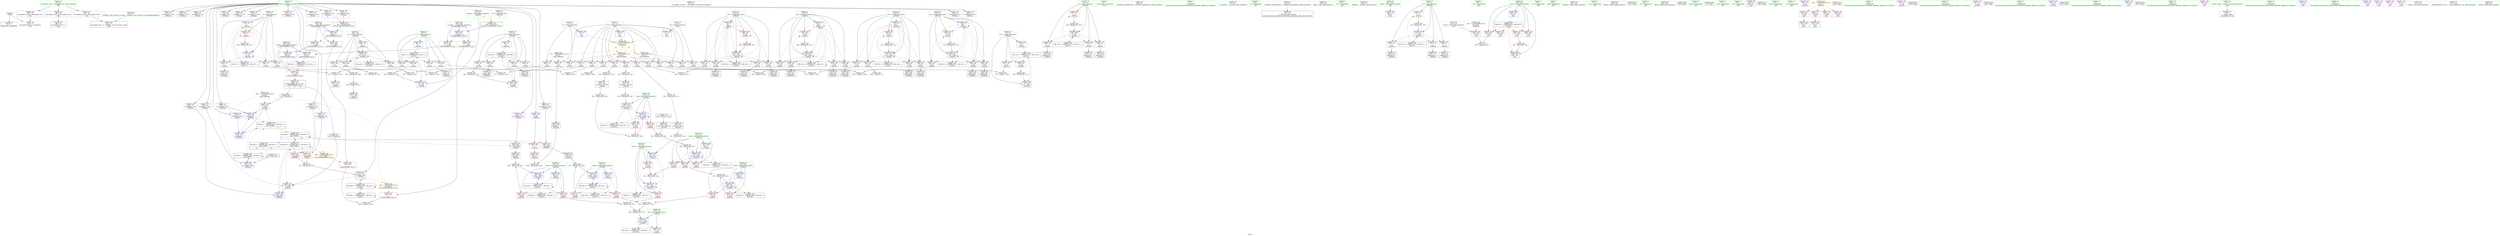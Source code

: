 digraph "SVFG" {
	label="SVFG";

	Node0x561d3bcc80d0 [shape=record,color=grey,label="{NodeID: 0\nNullPtr}"];
	Node0x561d3bcc80d0 -> Node0x561d3bcf5640[style=solid];
	Node0x561d3bcc80d0 -> Node0x561d3bd01400[style=solid];
	Node0x561d3bd2bc70 [shape=record,color=yellow,style=double,label="{NodeID: 443\n18V_1 = ENCHI(MR_18V_0)\npts\{80 \}\nFun[_Z4Workv]|{|<s2>5}}"];
	Node0x561d3bd2bc70 -> Node0x561d3bcf80e0[style=dashed];
	Node0x561d3bd2bc70 -> Node0x561d3bcf8350[style=dashed];
	Node0x561d3bd2bc70:s2 -> Node0x561d3bcfd1e0[style=dashed,color=red];
	Node0x561d3bd09330 [shape=record,color=grey,label="{NodeID: 360\n361 = Binary(359, 360, )\n}"];
	Node0x561d3bd09330 -> Node0x561d3bd094b0[style=solid];
	Node0x561d3bd03310 [shape=record,color=blue,label="{NodeID: 277\n107\<--380\nAns\<--add124\n_Z4Workv\n}"];
	Node0x561d3bd03310 -> Node0x561d3bcf8010[style=dashed];
	Node0x561d3bd03310 -> Node0x561d3bd26ca0[style=dashed];
	Node0x561d3bcf6fd0 [shape=record,color=red,label="{NodeID: 194\n287\<--93\n\<--i72\n_Z4Workv\n}"];
	Node0x561d3bcf6fd0 -> Node0x561d3bd0a0b0[style=solid];
	Node0x561d3bcf4160 [shape=record,color=purple,label="{NodeID: 111\n186\<--15\narrayidx28\<--Dist\n_Z4Workv\n}"];
	Node0x561d3bcf4160 -> Node0x561d3bd01c50[style=solid];
	Node0x561d3bcf2400 [shape=record,color=green,label="{NodeID: 28\n44\<--45\n__cxx_global_var_init\<--__cxx_global_var_init_field_insensitive\n}"];
	Node0x561d3bcf8690 [shape=record,color=red,label="{NodeID: 222\n413\<--393\n\<--retval\n_ZSt3minIiERKT_S2_S2_\n}"];
	Node0x561d3bcf8690 -> Node0x561d3bcf3870[style=solid];
	Node0x561d3bcfa1d0 [shape=record,color=red,label="{NodeID: 139\n116\<--8\n\<--N\n_Z4Workv\n}"];
	Node0x561d3bcfa1d0 -> Node0x561d3bd0a9b0[style=solid];
	Node0x561d3bcf4c60 [shape=record,color=green,label="{NodeID: 56\n393\<--394\nretval\<--retval_field_insensitive\n_ZSt3minIiERKT_S2_S2_\n}"];
	Node0x561d3bcf4c60 -> Node0x561d3bcf8690[style=solid];
	Node0x561d3bcf4c60 -> Node0x561d3bd03580[style=solid];
	Node0x561d3bcf4c60 -> Node0x561d3bd03650[style=solid];
	Node0x561d3bd258a0 [shape=record,color=black,label="{NodeID: 416\nMR_38V_2 = PHI(MR_38V_4, MR_38V_1, )\npts\{100 \}\n}"];
	Node0x561d3bd01d20 [shape=record,color=blue,label="{NodeID: 250\n73\<--190\ni10\<--inc30\n_Z4Workv\n}"];
	Node0x561d3bd01d20 -> Node0x561d3bcd8480[style=dashed];
	Node0x561d3bcfb890 [shape=record,color=red,label="{NodeID: 167\n157\<--75\n\<--u\n_Z4Workv\n}"];
	Node0x561d3bcfb890 -> Node0x561d3bd09030[style=solid];
	Node0x561d3bcf6470 [shape=record,color=black,label="{NodeID: 84\n228\<--227\nidxprom53\<--\n_Z4Workv\n}"];
	Node0x561d3bccdf60 [shape=record,color=green,label="{NodeID: 1\n7\<--1\n__dso_handle\<--dummyObj\nGlob }"];
	Node0x561d3bd094b0 [shape=record,color=grey,label="{NodeID: 361\n363 = Binary(362, 361, )\n}"];
	Node0x561d3bd094b0 -> Node0x561d3bd030a0[style=solid];
	Node0x561d3bd033e0 [shape=record,color=blue,label="{NodeID: 278\n395\<--391\n__a.addr\<--__a\n_ZSt3minIiERKT_S2_S2_\n}"];
	Node0x561d3bd033e0 -> Node0x561d3bcf8760[style=dashed];
	Node0x561d3bd033e0 -> Node0x561d3bcf8830[style=dashed];
	Node0x561d3bcf70a0 [shape=record,color=red,label="{NodeID: 195\n290\<--93\n\<--i72\n_Z4Workv\n}"];
	Node0x561d3bcf70a0 -> Node0x561d3bcf6880[style=solid];
	Node0x561d3bcf4230 [shape=record,color=purple,label="{NodeID: 112\n213\<--15\narrayidx44\<--Dist\n_Z4Workv\n}"];
	Node0x561d3bcf2500 [shape=record,color=green,label="{NodeID: 29\n48\<--49\n_ZNSt8ios_base4InitC1Ev\<--_ZNSt8ios_base4InitC1Ev_field_insensitive\n}"];
	Node0x561d3bcf8760 [shape=record,color=red,label="{NodeID: 223\n403\<--395\n\<--__a.addr\n_ZSt3minIiERKT_S2_S2_\n}"];
	Node0x561d3bcf8760 -> Node0x561d3bcf8b70[style=solid];
	Node0x561d3bcfa2a0 [shape=record,color=red,label="{NodeID: 140\n122\<--8\n\<--N\n_Z4Workv\n}"];
	Node0x561d3bcfa2a0 -> Node0x561d3bd0a830[style=solid];
	Node0x561d3bcf4d30 [shape=record,color=green,label="{NodeID: 57\n395\<--396\n__a.addr\<--__a.addr_field_insensitive\n_ZSt3minIiERKT_S2_S2_\n}"];
	Node0x561d3bcf4d30 -> Node0x561d3bcf8760[style=solid];
	Node0x561d3bcf4d30 -> Node0x561d3bcf8830[style=solid];
	Node0x561d3bcf4d30 -> Node0x561d3bd033e0[style=solid];
	Node0x561d3bd25da0 [shape=record,color=black,label="{NodeID: 417\nMR_40V_2 = PHI(MR_40V_4, MR_40V_1, )\npts\{102 \}\n}"];
	Node0x561d3bd063f0 [shape=record,color=black,label="{NodeID: 334\n129 = PHI(9, 130, )\n}"];
	Node0x561d3bd063f0 -> Node0x561d3bd016a0[style=solid];
	Node0x561d3bd01df0 [shape=record,color=blue,label="{NodeID: 251\n81\<--9\nk\<--\n_Z4Workv\n}"];
	Node0x561d3bd01df0 -> Node0x561d3bd1fea0[style=dashed];
	Node0x561d3bcfb960 [shape=record,color=red,label="{NodeID: 168\n164\<--75\n\<--u\n_Z4Workv\n}"];
	Node0x561d3bcfb960 -> Node0x561d3bcf5b80[style=solid];
	Node0x561d3bcf6540 [shape=record,color=black,label="{NodeID: 85\n236\<--235\nidxprom56\<--\n_Z4Workv\n}"];
	Node0x561d3bccdff0 [shape=record,color=green,label="{NodeID: 2\n9\<--1\n\<--dummyObj\nCan only get source location for instruction, argument, global var or function.}"];
	Node0x561d3bd09630 [shape=record,color=grey,label="{NodeID: 362\n254 = Binary(253, 141, )\n}"];
	Node0x561d3bd09630 -> Node0x561d3bd023a0[style=solid];
	Node0x561d3bd034b0 [shape=record,color=blue,label="{NodeID: 279\n397\<--392\n__b.addr\<--__b\n_ZSt3minIiERKT_S2_S2_\n}"];
	Node0x561d3bd034b0 -> Node0x561d3bcf8900[style=dashed];
	Node0x561d3bd034b0 -> Node0x561d3bcf89d0[style=dashed];
	Node0x561d3bcf7170 [shape=record,color=red,label="{NodeID: 196\n302\<--93\n\<--i72\n_Z4Workv\n}"];
	Node0x561d3bcf7170 -> Node0x561d3bcf6af0[style=solid];
	Node0x561d3bcf4300 [shape=record,color=purple,label="{NodeID: 113\n216\<--15\narrayidx46\<--Dist\n_Z4Workv\n|{<s0>6}}"];
	Node0x561d3bcf4300:s0 -> Node0x561d3bd46ab0[style=solid,color=red];
	Node0x561d3bcf2600 [shape=record,color=green,label="{NodeID: 30\n54\<--55\n__cxa_atexit\<--__cxa_atexit_field_insensitive\n}"];
	Node0x561d3bcfead0 [shape=record,color=black,label="{NodeID: 390\nMR_8V_3 = PHI(MR_8V_4, MR_8V_2, )\npts\{70 \}\n}"];
	Node0x561d3bcfead0 -> Node0x561d3bcfb070[style=dashed];
	Node0x561d3bcfead0 -> Node0x561d3bcfb140[style=dashed];
	Node0x561d3bcfead0 -> Node0x561d3bcfb210[style=dashed];
	Node0x561d3bcfead0 -> Node0x561d3bcfb2e0[style=dashed];
	Node0x561d3bcfead0 -> Node0x561d3bd01840[style=dashed];
	Node0x561d3bcf8830 [shape=record,color=red,label="{NodeID: 224\n410\<--395\n\<--__a.addr\n_ZSt3minIiERKT_S2_S2_\n}"];
	Node0x561d3bcf8830 -> Node0x561d3bd03650[style=solid];
	Node0x561d3bcfa370 [shape=record,color=red,label="{NodeID: 141\n196\<--8\n\<--N\n_Z4Workv\n}"];
	Node0x561d3bcfa370 -> Node0x561d3bd0a530[style=solid];
	Node0x561d3bcf4e00 [shape=record,color=green,label="{NodeID: 58\n397\<--398\n__b.addr\<--__b.addr_field_insensitive\n_ZSt3minIiERKT_S2_S2_\n}"];
	Node0x561d3bcf4e00 -> Node0x561d3bcf8900[style=solid];
	Node0x561d3bcf4e00 -> Node0x561d3bcf89d0[style=solid];
	Node0x561d3bcf4e00 -> Node0x561d3bd034b0[style=solid];
	Node0x561d3bd262a0 [shape=record,color=black,label="{NodeID: 418\nMR_42V_2 = PHI(MR_42V_4, MR_42V_1, )\npts\{104 \}\n}"];
	Node0x561d3bd06990 [shape=record,color=black,label="{NodeID: 335\n358 = PHI(141, 159, )\n}"];
	Node0x561d3bd06990 -> Node0x561d3bcf37a0[style=solid];
	Node0x561d3bd01ec0 [shape=record,color=blue,label="{NodeID: 252\n83\<--9\ni35\<--\n_Z4Workv\n}"];
	Node0x561d3bd01ec0 -> Node0x561d3bcfc250[style=dashed];
	Node0x561d3bd01ec0 -> Node0x561d3bcfc320[style=dashed];
	Node0x561d3bd01ec0 -> Node0x561d3bcfc3f0[style=dashed];
	Node0x561d3bd01ec0 -> Node0x561d3bcfc4c0[style=dashed];
	Node0x561d3bd01ec0 -> Node0x561d3bcfc590[style=dashed];
	Node0x561d3bd01ec0 -> Node0x561d3bd022d0[style=dashed];
	Node0x561d3bd01ec0 -> Node0x561d3bd203a0[style=dashed];
	Node0x561d3bcfba30 [shape=record,color=red,label="{NodeID: 169\n174\<--75\n\<--u\n_Z4Workv\n}"];
	Node0x561d3bcfba30 -> Node0x561d3bcf5d20[style=solid];
	Node0x561d3bcf6610 [shape=record,color=black,label="{NodeID: 86\n239\<--238\nidxprom58\<--\n_Z4Workv\n}"];
	Node0x561d3bcce080 [shape=record,color=green,label="{NodeID: 3\n18\<--1\n.str\<--dummyObj\nGlob }"];
	Node0x561d3bd097b0 [shape=record,color=grey,label="{NodeID: 363\n352 = Binary(351, 350, )\n}"];
	Node0x561d3bd097b0 -> Node0x561d3bd02fd0[style=solid];
	Node0x561d3bd03580 [shape=record,color=blue,label="{NodeID: 280\n393\<--407\nretval\<--\n_ZSt3minIiERKT_S2_S2_\n}"];
	Node0x561d3bd03580 -> Node0x561d3bd299a0[style=dashed];
	Node0x561d3bcf7240 [shape=record,color=red,label="{NodeID: 197\n320\<--93\n\<--i72\n_Z4Workv\n}"];
	Node0x561d3bcf7240 -> Node0x561d3bd08bb0[style=solid];
	Node0x561d3bcf43d0 [shape=record,color=purple,label="{NodeID: 114\n219\<--15\narrayidx48\<--Dist\n_Z4Workv\n}"];
	Node0x561d3bcf2700 [shape=record,color=green,label="{NodeID: 31\n53\<--59\n_ZNSt8ios_base4InitD1Ev\<--_ZNSt8ios_base4InitD1Ev_field_insensitive\n}"];
	Node0x561d3bcf2700 -> Node0x561d3bcf5810[style=solid];
	Node0x561d3bcfebc0 [shape=record,color=black,label="{NodeID: 391\nMR_10V_2 = PHI(MR_10V_4, MR_10V_1, )\npts\{72 \}\n}"];
	Node0x561d3bcfebc0 -> Node0x561d3bd015d0[style=dashed];
	Node0x561d3bcf8900 [shape=record,color=red,label="{NodeID: 225\n401\<--397\n\<--__b.addr\n_ZSt3minIiERKT_S2_S2_\n}"];
	Node0x561d3bcf8900 -> Node0x561d3bcf8aa0[style=solid];
	Node0x561d3bcfa440 [shape=record,color=red,label="{NodeID: 142\n202\<--8\n\<--N\n_Z4Workv\n}"];
	Node0x561d3bcfa440 -> Node0x561d3bd0a3b0[style=solid];
	Node0x561d3bcf4ed0 [shape=record,color=green,label="{NodeID: 59\n418\<--419\nmain\<--main_field_insensitive\n}"];
	Node0x561d3bd267a0 [shape=record,color=black,label="{NodeID: 419\nMR_44V_2 = PHI(MR_44V_4, MR_44V_1, )\npts\{106 \}\n}"];
	Node0x561d3bd06f30 [shape=record,color=grey,label="{NodeID: 336\n367 = Binary(366, 365, )\n}"];
	Node0x561d3bd06f30 -> Node0x561d3bd03170[style=solid];
	Node0x561d3bd01f90 [shape=record,color=blue,label="{NodeID: 253\n85\<--9\nj39\<--\n_Z4Workv\n}"];
	Node0x561d3bd01f90 -> Node0x561d3bcfc660[style=dashed];
	Node0x561d3bd01f90 -> Node0x561d3bcfc730[style=dashed];
	Node0x561d3bd01f90 -> Node0x561d3bcfc800[style=dashed];
	Node0x561d3bd01f90 -> Node0x561d3bcfc8d0[style=dashed];
	Node0x561d3bd01f90 -> Node0x561d3bcfc9a0[style=dashed];
	Node0x561d3bd01f90 -> Node0x561d3bd01f90[style=dashed];
	Node0x561d3bd01f90 -> Node0x561d3bd02200[style=dashed];
	Node0x561d3bd01f90 -> Node0x561d3bd208a0[style=dashed];
	Node0x561d3bcfbb00 [shape=record,color=red,label="{NodeID: 170\n184\<--75\n\<--u\n_Z4Workv\n}"];
	Node0x561d3bcfbb00 -> Node0x561d3bcf5f90[style=solid];
	Node0x561d3bcf66e0 [shape=record,color=black,label="{NodeID: 87\n263\<--262\nconv\<--\n_Z4Workv\n}"];
	Node0x561d3bcf66e0 -> Node0x561d3bd08a30[style=solid];
	Node0x561d3bcce110 [shape=record,color=green,label="{NodeID: 4\n20\<--1\n.str.1\<--dummyObj\nGlob }"];
	Node0x561d3bd09930 [shape=record,color=grey,label="{NodeID: 364\n231 = Binary(223, 230, )\n}"];
	Node0x561d3bd09930 -> Node0x561d3bd02060[style=solid];
	Node0x561d3bd03650 [shape=record,color=blue,label="{NodeID: 281\n393\<--410\nretval\<--\n_ZSt3minIiERKT_S2_S2_\n}"];
	Node0x561d3bd03650 -> Node0x561d3bd299a0[style=dashed];
	Node0x561d3bcf7310 [shape=record,color=red,label="{NodeID: 198\n283\<--95\n\<--j76\n_Z4Workv\n}"];
	Node0x561d3bcf7310 -> Node0x561d3bd0acb0[style=solid];
	Node0x561d3bcf44a0 [shape=record,color=purple,label="{NodeID: 115\n222\<--15\narrayidx50\<--Dist\n_Z4Workv\n}"];
	Node0x561d3bcf44a0 -> Node0x561d3bcf81b0[style=solid];
	Node0x561d3bcf2800 [shape=record,color=green,label="{NodeID: 32\n66\<--67\n_Z4Workv\<--_Z4Workv_field_insensitive\n}"];
	Node0x561d3bcf89d0 [shape=record,color=red,label="{NodeID: 226\n407\<--397\n\<--__b.addr\n_ZSt3minIiERKT_S2_S2_\n}"];
	Node0x561d3bcf89d0 -> Node0x561d3bd03580[style=solid];
	Node0x561d3bcfa510 [shape=record,color=red,label="{NodeID: 143\n208\<--8\n\<--N\n_Z4Workv\n}"];
	Node0x561d3bcfa510 -> Node0x561d3bd09f30[style=solid];
	Node0x561d3bcf4fd0 [shape=record,color=green,label="{NodeID: 60\n421\<--422\nretval\<--retval_field_insensitive\nmain\n}"];
	Node0x561d3bcf4fd0 -> Node0x561d3bd03720[style=solid];
	Node0x561d3bd26ca0 [shape=record,color=black,label="{NodeID: 420\nMR_46V_2 = PHI(MR_46V_3, MR_46V_1, )\npts\{108 \}\n}"];
	Node0x561d3bd070b0 [shape=record,color=grey,label="{NodeID: 337\n327 = Binary(328, 326, )\n}"];
	Node0x561d3bd070b0 -> Node0x561d3bd02af0[style=solid];
	Node0x561d3bd02060 [shape=record,color=blue,label="{NodeID: 254\n87\<--231\nref.tmp\<--add\n_Z4Workv\n|{|<s2>6}}"];
	Node0x561d3bd02060 -> Node0x561d3bcf8350[style=dashed];
	Node0x561d3bd02060 -> Node0x561d3bd235a0[style=dashed];
	Node0x561d3bd02060:s2 -> Node0x561d3bcfd1e0[style=dashed,color=red];
	Node0x561d3bcfbbd0 [shape=record,color=red,label="{NodeID: 171\n161\<--77\n\<--v\n_Z4Workv\n}"];
	Node0x561d3bcfbbd0 -> Node0x561d3bd088b0[style=solid];
	Node0x561d3bcf67b0 [shape=record,color=black,label="{NodeID: 88\n265\<--264\nconv70\<--\n_Z4Workv\n}"];
	Node0x561d3bcf67b0 -> Node0x561d3bd08a30[style=solid];
	Node0x561d3bcce1a0 [shape=record,color=green,label="{NodeID: 5\n22\<--1\n.str.2\<--dummyObj\nGlob }"];
	Node0x561d3bd09ab0 [shape=record,color=grey,label="{NodeID: 365\n355 = Binary(354, 259, )\n}"];
	Node0x561d3bd09ab0 -> Node0x561d3bd0b130[style=solid];
	Node0x561d3bd03720 [shape=record,color=blue,label="{NodeID: 282\n421\<--9\nretval\<--\nmain\n}"];
	Node0x561d3bcf73e0 [shape=record,color=red,label="{NodeID: 199\n293\<--95\n\<--j76\n_Z4Workv\n}"];
	Node0x561d3bcf73e0 -> Node0x561d3bcf6950[style=solid];
	Node0x561d3bcf8e90 [shape=record,color=purple,label="{NodeID: 116\n226\<--15\narrayidx52\<--Dist\n_Z4Workv\n}"];
	Node0x561d3bcf2900 [shape=record,color=green,label="{NodeID: 33\n69\<--70\ni\<--i_field_insensitive\n_Z4Workv\n}"];
	Node0x561d3bcf2900 -> Node0x561d3bcfb070[style=solid];
	Node0x561d3bcf2900 -> Node0x561d3bcfb140[style=solid];
	Node0x561d3bcf2900 -> Node0x561d3bcfb210[style=solid];
	Node0x561d3bcf2900 -> Node0x561d3bcfb2e0[style=solid];
	Node0x561d3bcf2900 -> Node0x561d3bd01500[style=solid];
	Node0x561d3bcf2900 -> Node0x561d3bd01840[style=solid];
	Node0x561d3bcf8aa0 [shape=record,color=red,label="{NodeID: 227\n402\<--401\n\<--\n_ZSt3minIiERKT_S2_S2_\n}"];
	Node0x561d3bcf8aa0 -> Node0x561d3bd0ab30[style=solid];
	Node0x561d3bcfa5e0 [shape=record,color=red,label="{NodeID: 144\n257\<--8\n\<--N\n_Z4Workv\n}"];
	Node0x561d3bcfa5e0 -> Node0x561d3bd0afb0[style=solid];
	Node0x561d3bcf50a0 [shape=record,color=green,label="{NodeID: 61\n423\<--424\nCases\<--Cases_field_insensitive\nmain\n}"];
	Node0x561d3bcf50a0 -> Node0x561d3bcf8c40[style=solid];
	Node0x561d3bd07230 [shape=record,color=grey,label="{NodeID: 338\n371 = Binary(370, 141, )\n}"];
	Node0x561d3bd07230 -> Node0x561d3bd03240[style=solid];
	Node0x561d3bd02130 [shape=record,color=blue,label="{NodeID: 255\n240\<--234\narrayidx59\<--\n_Z4Workv\n}"];
	Node0x561d3bd02130 -> Node0x561d3bd23aa0[style=dashed];
	Node0x561d3bcfbca0 [shape=record,color=red,label="{NodeID: 172\n167\<--77\n\<--v\n_Z4Workv\n}"];
	Node0x561d3bcfbca0 -> Node0x561d3bcf5c50[style=solid];
	Node0x561d3bcf6880 [shape=record,color=black,label="{NodeID: 89\n291\<--290\nidxprom82\<--\n_Z4Workv\n}"];
	Node0x561d3bcce230 [shape=record,color=green,label="{NodeID: 6\n24\<--1\n.str.3\<--dummyObj\nGlob }"];
	Node0x561d3bd09c30 [shape=record,color=grey,label="{NodeID: 366\n311 = Binary(310, 309, )\n}"];
	Node0x561d3bd09c30 -> Node0x561d3bd02880[style=solid];
	Node0x561d3bd037f0 [shape=record,color=blue,label="{NodeID: 283\n425\<--141\nCase\<--\nmain\n}"];
	Node0x561d3bd037f0 -> Node0x561d3bd28aa0[style=dashed];
	Node0x561d3bcf74b0 [shape=record,color=red,label="{NodeID: 200\n305\<--95\n\<--j76\n_Z4Workv\n}"];
	Node0x561d3bcf74b0 -> Node0x561d3bcf6bc0[style=solid];
	Node0x561d3bcf8f60 [shape=record,color=purple,label="{NodeID: 117\n229\<--15\narrayidx54\<--Dist\n_Z4Workv\n}"];
	Node0x561d3bcf8f60 -> Node0x561d3bcf8280[style=solid];
	Node0x561d3bcf29d0 [shape=record,color=green,label="{NodeID: 34\n71\<--72\nj\<--j_field_insensitive\n_Z4Workv\n}"];
	Node0x561d3bcf29d0 -> Node0x561d3bcfb3b0[style=solid];
	Node0x561d3bcf29d0 -> Node0x561d3bcfb480[style=solid];
	Node0x561d3bcf29d0 -> Node0x561d3bcfb550[style=solid];
	Node0x561d3bcf29d0 -> Node0x561d3bcfb620[style=solid];
	Node0x561d3bcf29d0 -> Node0x561d3bd015d0[style=solid];
	Node0x561d3bcf29d0 -> Node0x561d3bd01770[style=solid];
	Node0x561d3bcf8b70 [shape=record,color=red,label="{NodeID: 228\n404\<--403\n\<--\n_ZSt3minIiERKT_S2_S2_\n}"];
	Node0x561d3bcf8b70 -> Node0x561d3bd0ab30[style=solid];
	Node0x561d3bcfa6b0 [shape=record,color=red,label="{NodeID: 145\n278\<--8\n\<--N\n_Z4Workv\n}"];
	Node0x561d3bcfa6b0 -> Node0x561d3bd0ae30[style=solid];
	Node0x561d3bcf5170 [shape=record,color=green,label="{NodeID: 62\n425\<--426\nCase\<--Case_field_insensitive\nmain\n}"];
	Node0x561d3bcf5170 -> Node0x561d3bcf8d10[style=solid];
	Node0x561d3bcf5170 -> Node0x561d3bd00d00[style=solid];
	Node0x561d3bcf5170 -> Node0x561d3bd00d90[style=solid];
	Node0x561d3bcf5170 -> Node0x561d3bd00e60[style=solid];
	Node0x561d3bcf5170 -> Node0x561d3bd037f0[style=solid];
	Node0x561d3bcf5170 -> Node0x561d3bd038c0[style=solid];
	Node0x561d3bd073b0 [shape=record,color=grey,label="{NodeID: 339\n376 = Binary(374, 375, )\n}"];
	Node0x561d3bd073b0 -> Node0x561d3bd07530[style=solid];
	Node0x561d3bd02200 [shape=record,color=blue,label="{NodeID: 256\n85\<--244\nj39\<--inc61\n_Z4Workv\n}"];
	Node0x561d3bd02200 -> Node0x561d3bcfc660[style=dashed];
	Node0x561d3bd02200 -> Node0x561d3bcfc730[style=dashed];
	Node0x561d3bd02200 -> Node0x561d3bcfc800[style=dashed];
	Node0x561d3bd02200 -> Node0x561d3bcfc8d0[style=dashed];
	Node0x561d3bd02200 -> Node0x561d3bcfc9a0[style=dashed];
	Node0x561d3bd02200 -> Node0x561d3bd01f90[style=dashed];
	Node0x561d3bd02200 -> Node0x561d3bd02200[style=dashed];
	Node0x561d3bd02200 -> Node0x561d3bd208a0[style=dashed];
	Node0x561d3bcfbd70 [shape=record,color=red,label="{NodeID: 173\n177\<--77\n\<--v\n_Z4Workv\n}"];
	Node0x561d3bcfbd70 -> Node0x561d3bcf5df0[style=solid];
	Node0x561d3bcf6950 [shape=record,color=black,label="{NodeID: 90\n294\<--293\nidxprom84\<--\n_Z4Workv\n}"];
	Node0x561d3bcf1260 [shape=record,color=green,label="{NodeID: 7\n26\<--1\nstdin\<--dummyObj\nGlob }"];
	Node0x561d3bd09db0 [shape=record,color=grey,label="{NodeID: 367\n341 = cmp(339, 340, )\n}"];
	Node0x561d3bd038c0 [shape=record,color=blue,label="{NodeID: 284\n425\<--462\nCase\<--inc\nmain\n}"];
	Node0x561d3bd038c0 -> Node0x561d3bd28aa0[style=dashed];
	Node0x561d3bcf7580 [shape=record,color=red,label="{NodeID: 201\n315\<--95\n\<--j76\n_Z4Workv\n}"];
	Node0x561d3bcf7580 -> Node0x561d3bd08430[style=solid];
	Node0x561d3bcf9030 [shape=record,color=purple,label="{NodeID: 118\n237\<--15\narrayidx57\<--Dist\n_Z4Workv\n}"];
	Node0x561d3bcf2aa0 [shape=record,color=green,label="{NodeID: 35\n73\<--74\ni10\<--i10_field_insensitive\n_Z4Workv\n}"];
	Node0x561d3bcf2aa0 -> Node0x561d3bcfb6f0[style=solid];
	Node0x561d3bcf2aa0 -> Node0x561d3bcfb7c0[style=solid];
	Node0x561d3bcf2aa0 -> Node0x561d3bd01910[style=solid];
	Node0x561d3bcf2aa0 -> Node0x561d3bd01d20[style=solid];
	Node0x561d3bcf8c40 [shape=record,color=red,label="{NodeID: 229\n443\<--423\n\<--Cases\nmain\n}"];
	Node0x561d3bcf8c40 -> Node0x561d3bd0a230[style=solid];
	Node0x561d3bcfa780 [shape=record,color=red,label="{NodeID: 146\n284\<--8\n\<--N\n_Z4Workv\n}"];
	Node0x561d3bcfa780 -> Node0x561d3bd0acb0[style=solid];
	Node0x561d3bcf5240 [shape=record,color=green,label="{NodeID: 63\n432\<--433\nfreopen\<--freopen_field_insensitive\n}"];
	Node0x561d3bd07530 [shape=record,color=grey,label="{NodeID: 340\n380 = Binary(376, 379, )\n}"];
	Node0x561d3bd07530 -> Node0x561d3bd03310[style=solid];
	Node0x561d3bd022d0 [shape=record,color=blue,label="{NodeID: 257\n83\<--249\ni35\<--inc64\n_Z4Workv\n}"];
	Node0x561d3bd022d0 -> Node0x561d3bcfc250[style=dashed];
	Node0x561d3bd022d0 -> Node0x561d3bcfc320[style=dashed];
	Node0x561d3bd022d0 -> Node0x561d3bcfc3f0[style=dashed];
	Node0x561d3bd022d0 -> Node0x561d3bcfc4c0[style=dashed];
	Node0x561d3bd022d0 -> Node0x561d3bcfc590[style=dashed];
	Node0x561d3bd022d0 -> Node0x561d3bd022d0[style=dashed];
	Node0x561d3bd022d0 -> Node0x561d3bd203a0[style=dashed];
	Node0x561d3bcfbe40 [shape=record,color=red,label="{NodeID: 174\n181\<--77\n\<--v\n_Z4Workv\n}"];
	Node0x561d3bcfbe40 -> Node0x561d3bcf5ec0[style=solid];
	Node0x561d3bcf6a20 [shape=record,color=black,label="{NodeID: 91\n297\<--296\nconv86\<--\n_Z4Workv\n}"];
	Node0x561d3bcf6a20 -> Node0x561d3bd07b30[style=solid];
	Node0x561d3bcf12f0 [shape=record,color=green,label="{NodeID: 8\n27\<--1\n.str.4\<--dummyObj\nGlob }"];
	Node0x561d3bd09f30 [shape=record,color=grey,label="{NodeID: 368\n209 = cmp(207, 208, )\n}"];
	Node0x561d3bcf7650 [shape=record,color=red,label="{NodeID: 202\n344\<--97\n\<--FacA\n_Z4Workv\n}"];
	Node0x561d3bcf7650 -> Node0x561d3bd082b0[style=solid];
	Node0x561d3bcf9100 [shape=record,color=purple,label="{NodeID: 119\n240\<--15\narrayidx59\<--Dist\n_Z4Workv\n}"];
	Node0x561d3bcf9100 -> Node0x561d3bd02130[style=solid];
	Node0x561d3bcf2b70 [shape=record,color=green,label="{NodeID: 36\n75\<--76\nu\<--u_field_insensitive\n_Z4Workv\n}"];
	Node0x561d3bcf2b70 -> Node0x561d3bcfb890[style=solid];
	Node0x561d3bcf2b70 -> Node0x561d3bcfb960[style=solid];
	Node0x561d3bcf2b70 -> Node0x561d3bcfba30[style=solid];
	Node0x561d3bcf2b70 -> Node0x561d3bcfbb00[style=solid];
	Node0x561d3bcf2b70 -> Node0x561d3bd019e0[style=solid];
	Node0x561d3bcf8d10 [shape=record,color=red,label="{NodeID: 230\n442\<--425\n\<--Case\nmain\n}"];
	Node0x561d3bcf8d10 -> Node0x561d3bd0a230[style=solid];
	Node0x561d3bcfa850 [shape=record,color=red,label="{NodeID: 147\n324\<--8\n\<--N\n_Z4Workv\n}"];
	Node0x561d3bcfa850 -> Node0x561d3bd08eb0[style=solid];
	Node0x561d3bcf5340 [shape=record,color=green,label="{NodeID: 64\n453\<--454\nfprintf\<--fprintf_field_insensitive\n}"];
	Node0x561d3bd45e10 [shape=record,color=black,label="{NodeID: 507\n110 = PHI()\n}"];
	Node0x561d3bd076b0 [shape=record,color=grey,label="{NodeID: 341\n335 = Binary(328, 334, )\n}"];
	Node0x561d3bd076b0 -> Node0x561d3bd02d60[style=solid];
	Node0x561d3bd023a0 [shape=record,color=blue,label="{NodeID: 258\n81\<--254\nk\<--inc67\n_Z4Workv\n}"];
	Node0x561d3bd023a0 -> Node0x561d3bd1fea0[style=dashed];
	Node0x561d3bcfbf10 [shape=record,color=red,label="{NodeID: 175\n195\<--81\n\<--k\n_Z4Workv\n}"];
	Node0x561d3bcfbf10 -> Node0x561d3bd0a530[style=solid];
	Node0x561d3bcf6af0 [shape=record,color=black,label="{NodeID: 92\n303\<--302\nidxprom88\<--\n_Z4Workv\n}"];
	Node0x561d3bcf1380 [shape=record,color=green,label="{NodeID: 9\n29\<--1\n.str.5\<--dummyObj\nGlob }"];
	Node0x561d3bd0a0b0 [shape=record,color=grey,label="{NodeID: 369\n288 = cmp(287, 9, )\n}"];
	Node0x561d3bcf7720 [shape=record,color=red,label="{NodeID: 203\n375\<--97\n\<--FacA\n_Z4Workv\n}"];
	Node0x561d3bcf7720 -> Node0x561d3bd073b0[style=solid];
	Node0x561d3bcf91d0 [shape=record,color=purple,label="{NodeID: 120\n261\<--15\n\<--Dist\n_Z4Workv\n}"];
	Node0x561d3bcf91d0 -> Node0x561d3bcf8420[style=solid];
	Node0x561d3bcf2c40 [shape=record,color=green,label="{NodeID: 37\n77\<--78\nv\<--v_field_insensitive\n_Z4Workv\n}"];
	Node0x561d3bcf2c40 -> Node0x561d3bcfbbd0[style=solid];
	Node0x561d3bcf2c40 -> Node0x561d3bcfbca0[style=solid];
	Node0x561d3bcf2c40 -> Node0x561d3bcfbd70[style=solid];
	Node0x561d3bcf2c40 -> Node0x561d3bcfbe40[style=solid];
	Node0x561d3bcf2c40 -> Node0x561d3bd01ab0[style=solid];
	Node0x561d3bd00d00 [shape=record,color=red,label="{NodeID: 231\n446\<--425\n\<--Case\nmain\n}"];
	Node0x561d3bcfa920 [shape=record,color=red,label="{NodeID: 148\n332\<--8\n\<--N\n_Z4Workv\n}"];
	Node0x561d3bcfa920 -> Node0x561d3bd079b0[style=solid];
	Node0x561d3bcf5440 [shape=record,color=green,label="{NodeID: 65\n458\<--459\nfflush\<--fflush_field_insensitive\n}"];
	Node0x561d3bd45f10 [shape=record,color=black,label="{NodeID: 508\n156 = PHI()\n}"];
	Node0x561d3bd285a0 [shape=record,color=black,label="{NodeID: 425\nMR_48V_2 = PHI(MR_48V_3, MR_48V_1, )\npts\{170000 \}\n|{<s0>14|<s1>14}}"];
	Node0x561d3bd285a0:s0 -> Node0x561d3bcfd9f0[style=dashed,color=red];
	Node0x561d3bd285a0:s1 -> Node0x561d3bd21ca0[style=dashed,color=red];
	Node0x561d3bd07830 [shape=record,color=grey,label="{NodeID: 342\n379 = Binary(377, 378, )\n}"];
	Node0x561d3bd07830 -> Node0x561d3bd07530[style=solid];
	Node0x561d3bd02470 [shape=record,color=blue,label="{NodeID: 259\n89\<--273\nDistA\<--\n_Z4Workv\n}"];
	Node0x561d3bd02470 -> Node0x561d3bcfcb40[style=dashed];
	Node0x561d3bd02470 -> Node0x561d3bd221a0[style=dashed];
	Node0x561d3bd02470 -> Node0x561d3bd23fa0[style=dashed];
	Node0x561d3bcfbfe0 [shape=record,color=red,label="{NodeID: 176\n220\<--81\n\<--k\n_Z4Workv\n}"];
	Node0x561d3bcfbfe0 -> Node0x561d3bcf62d0[style=solid];
	Node0x561d3bcf6bc0 [shape=record,color=black,label="{NodeID: 93\n306\<--305\nidxprom90\<--\n_Z4Workv\n}"];
	Node0x561d3bcf1410 [shape=record,color=green,label="{NodeID: 10\n31\<--1\nstdout\<--dummyObj\nGlob }"];
	Node0x561d3bd0a230 [shape=record,color=grey,label="{NodeID: 370\n444 = cmp(442, 443, )\n}"];
	Node0x561d3bcf77f0 [shape=record,color=red,label="{NodeID: 204\n366\<--99\n\<--FacB\n_Z4Workv\n}"];
	Node0x561d3bcf77f0 -> Node0x561d3bd06f30[style=solid];
	Node0x561d3bcf92a0 [shape=record,color=purple,label="{NodeID: 121\n292\<--15\narrayidx83\<--Dist\n_Z4Workv\n}"];
	Node0x561d3bcf2d10 [shape=record,color=green,label="{NodeID: 38\n79\<--80\nd\<--d_field_insensitive\n_Z4Workv\n|{<s0>5}}"];
	Node0x561d3bcf2d10:s0 -> Node0x561d3bd46d20[style=solid,color=red];
	Node0x561d3bd1fea0 [shape=record,color=black,label="{NodeID: 398\nMR_20V_3 = PHI(MR_20V_4, MR_20V_2, )\npts\{82 \}\n}"];
	Node0x561d3bd1fea0 -> Node0x561d3bcfbf10[style=dashed];
	Node0x561d3bd1fea0 -> Node0x561d3bcfbfe0[style=dashed];
	Node0x561d3bd1fea0 -> Node0x561d3bcfc0b0[style=dashed];
	Node0x561d3bd1fea0 -> Node0x561d3bcfc180[style=dashed];
	Node0x561d3bd1fea0 -> Node0x561d3bd023a0[style=dashed];
	Node0x561d3bd00d90 [shape=record,color=red,label="{NodeID: 232\n450\<--425\n\<--Case\nmain\n}"];
	Node0x561d3bcfa9f0 [shape=record,color=red,label="{NodeID: 149\n347\<--8\n\<--N\n_Z4Workv\n}"];
	Node0x561d3bcfa9f0 -> Node0x561d3bd085b0[style=solid];
	Node0x561d3bcf5540 [shape=record,color=green,label="{NodeID: 66\n41\<--476\n_GLOBAL__sub_I_Tian.Xie_2_0.cpp\<--_GLOBAL__sub_I_Tian.Xie_2_0.cpp_field_insensitive\n}"];
	Node0x561d3bcf5540 -> Node0x561d3bd01300[style=solid];
	Node0x561d3bd46010 [shape=record,color=black,label="{NodeID: 509\n51 = PHI()\n}"];
	Node0x561d3bd28aa0 [shape=record,color=black,label="{NodeID: 426\nMR_65V_3 = PHI(MR_65V_4, MR_65V_2, )\npts\{426 \}\n}"];
	Node0x561d3bd28aa0 -> Node0x561d3bcf8d10[style=dashed];
	Node0x561d3bd28aa0 -> Node0x561d3bd00d00[style=dashed];
	Node0x561d3bd28aa0 -> Node0x561d3bd00d90[style=dashed];
	Node0x561d3bd28aa0 -> Node0x561d3bd00e60[style=dashed];
	Node0x561d3bd28aa0 -> Node0x561d3bd038c0[style=dashed];
	Node0x561d3bd079b0 [shape=record,color=grey,label="{NodeID: 343\n333 = Binary(332, 141, )\n}"];
	Node0x561d3bd079b0 -> Node0x561d3bcf3530[style=solid];
	Node0x561d3bd02540 [shape=record,color=blue,label="{NodeID: 260\n91\<--273\nDistB\<--\n_Z4Workv\n}"];
	Node0x561d3bd02540 -> Node0x561d3bcf6e30[style=dashed];
	Node0x561d3bd02540 -> Node0x561d3bd226a0[style=dashed];
	Node0x561d3bd02540 -> Node0x561d3bd244a0[style=dashed];
	Node0x561d3bcfc0b0 [shape=record,color=red,label="{NodeID: 177\n224\<--81\n\<--k\n_Z4Workv\n}"];
	Node0x561d3bcfc0b0 -> Node0x561d3bcf63a0[style=solid];
	Node0x561d3bcf6c90 [shape=record,color=black,label="{NodeID: 94\n309\<--308\nconv92\<--\n_Z4Workv\n}"];
	Node0x561d3bcf6c90 -> Node0x561d3bd09c30[style=solid];
	Node0x561d3bcf14a0 [shape=record,color=green,label="{NodeID: 11\n32\<--1\n.str.6\<--dummyObj\nGlob }"];
	Node0x561d3bd0a3b0 [shape=record,color=grey,label="{NodeID: 371\n203 = cmp(201, 202, )\n}"];
	Node0x561d3bcf78c0 [shape=record,color=red,label="{NodeID: 205\n378\<--99\n\<--FacB\n_Z4Workv\n}"];
	Node0x561d3bcf78c0 -> Node0x561d3bd07830[style=solid];
	Node0x561d3bcf9370 [shape=record,color=purple,label="{NodeID: 122\n295\<--15\narrayidx85\<--Dist\n_Z4Workv\n}"];
	Node0x561d3bcf9370 -> Node0x561d3bcf84f0[style=solid];
	Node0x561d3bcf2de0 [shape=record,color=green,label="{NodeID: 39\n81\<--82\nk\<--k_field_insensitive\n_Z4Workv\n}"];
	Node0x561d3bcf2de0 -> Node0x561d3bcfbf10[style=solid];
	Node0x561d3bcf2de0 -> Node0x561d3bcfbfe0[style=solid];
	Node0x561d3bcf2de0 -> Node0x561d3bcfc0b0[style=solid];
	Node0x561d3bcf2de0 -> Node0x561d3bcfc180[style=solid];
	Node0x561d3bcf2de0 -> Node0x561d3bd01df0[style=solid];
	Node0x561d3bcf2de0 -> Node0x561d3bd023a0[style=solid];
	Node0x561d3bd203a0 [shape=record,color=black,label="{NodeID: 399\nMR_22V_2 = PHI(MR_22V_4, MR_22V_1, )\npts\{84 \}\n}"];
	Node0x561d3bd203a0 -> Node0x561d3bd01ec0[style=dashed];
	Node0x561d3bd00e60 [shape=record,color=red,label="{NodeID: 233\n461\<--425\n\<--Case\nmain\n}"];
	Node0x561d3bd00e60 -> Node0x561d3bd07cb0[style=solid];
	Node0x561d3bcfaac0 [shape=record,color=red,label="{NodeID: 150\n152\<--11\n\<--M\n_Z4Workv\n}"];
	Node0x561d3bcfaac0 -> Node0x561d3bd0b2b0[style=solid];
	Node0x561d3bcf5640 [shape=record,color=black,label="{NodeID: 67\n2\<--3\ndummyVal\<--dummyVal\n}"];
	Node0x561d3bd46110 [shape=record,color=black,label="{NodeID: 510\n170 = PHI(390, )\n}"];
	Node0x561d3bd46110 -> Node0x561d3bcf80e0[style=solid];
	Node0x561d3bd07b30 [shape=record,color=grey,label="{NodeID: 344\n299 = Binary(298, 297, )\n}"];
	Node0x561d3bd07b30 -> Node0x561d3bd027b0[style=solid];
	Node0x561d3bd02610 [shape=record,color=blue,label="{NodeID: 261\n93\<--9\ni72\<--\n_Z4Workv\n}"];
	Node0x561d3bd02610 -> Node0x561d3bcf6f00[style=dashed];
	Node0x561d3bd02610 -> Node0x561d3bcf6fd0[style=dashed];
	Node0x561d3bd02610 -> Node0x561d3bcf70a0[style=dashed];
	Node0x561d3bd02610 -> Node0x561d3bcf7170[style=dashed];
	Node0x561d3bd02610 -> Node0x561d3bcf7240[style=dashed];
	Node0x561d3bd02610 -> Node0x561d3bd02a20[style=dashed];
	Node0x561d3bd02610 -> Node0x561d3bd249a0[style=dashed];
	Node0x561d3bcfc180 [shape=record,color=red,label="{NodeID: 178\n253\<--81\n\<--k\n_Z4Workv\n}"];
	Node0x561d3bcfc180 -> Node0x561d3bd09630[style=solid];
	Node0x561d3bcf6d60 [shape=record,color=black,label="{NodeID: 95\n326\<--325\nconv101\<--sub\n_Z4Workv\n}"];
	Node0x561d3bcf6d60 -> Node0x561d3bd070b0[style=solid];
	Node0x561d3bcf1530 [shape=record,color=green,label="{NodeID: 12\n34\<--1\n.str.7\<--dummyObj\nGlob }"];
	Node0x561d3bd0a530 [shape=record,color=grey,label="{NodeID: 372\n197 = cmp(195, 196, )\n}"];
	Node0x561d3bcf7990 [shape=record,color=red,label="{NodeID: 206\n343\<--101\n\<--Incre\n_Z4Workv\n}"];
	Node0x561d3bcf7990 -> Node0x561d3bd082b0[style=solid];
	Node0x561d3bcf9440 [shape=record,color=purple,label="{NodeID: 123\n304\<--15\narrayidx89\<--Dist\n_Z4Workv\n}"];
	Node0x561d3bcf2eb0 [shape=record,color=green,label="{NodeID: 40\n83\<--84\ni35\<--i35_field_insensitive\n_Z4Workv\n}"];
	Node0x561d3bcf2eb0 -> Node0x561d3bcfc250[style=solid];
	Node0x561d3bcf2eb0 -> Node0x561d3bcfc320[style=solid];
	Node0x561d3bcf2eb0 -> Node0x561d3bcfc3f0[style=solid];
	Node0x561d3bcf2eb0 -> Node0x561d3bcfc4c0[style=solid];
	Node0x561d3bcf2eb0 -> Node0x561d3bcfc590[style=solid];
	Node0x561d3bcf2eb0 -> Node0x561d3bd01ec0[style=solid];
	Node0x561d3bcf2eb0 -> Node0x561d3bd022d0[style=solid];
	Node0x561d3bd208a0 [shape=record,color=black,label="{NodeID: 400\nMR_24V_2 = PHI(MR_24V_3, MR_24V_1, )\npts\{86 \}\n}"];
	Node0x561d3bd208a0 -> Node0x561d3bd01f90[style=dashed];
	Node0x561d3bd208a0 -> Node0x561d3bd208a0[style=dashed];
	Node0x561d3bd00f30 [shape=record,color=blue,label="{NodeID: 234\n8\<--9\nN\<--\nGlob }"];
	Node0x561d3bd00f30 -> Node0x561d3bd2ca70[style=dashed];
	Node0x561d3bcfab90 [shape=record,color=red,label="{NodeID: 151\n264\<--13\n\<--P\n_Z4Workv\n}"];
	Node0x561d3bcfab90 -> Node0x561d3bcf67b0[style=solid];
	Node0x561d3bcf5740 [shape=record,color=black,label="{NodeID: 68\n420\<--9\nmain_ret\<--\nmain\n}"];
	Node0x561d3bd46300 [shape=record,color=black,label="{NodeID: 511\n384 = PHI()\n}"];
	Node0x561d3bd07cb0 [shape=record,color=grey,label="{NodeID: 345\n462 = Binary(461, 141, )\n}"];
	Node0x561d3bd07cb0 -> Node0x561d3bd038c0[style=solid];
	Node0x561d3bd026e0 [shape=record,color=blue,label="{NodeID: 262\n95\<--9\nj76\<--\n_Z4Workv\n}"];
	Node0x561d3bd026e0 -> Node0x561d3bcf7310[style=dashed];
	Node0x561d3bd026e0 -> Node0x561d3bcf73e0[style=dashed];
	Node0x561d3bd026e0 -> Node0x561d3bcf74b0[style=dashed];
	Node0x561d3bd026e0 -> Node0x561d3bcf7580[style=dashed];
	Node0x561d3bd026e0 -> Node0x561d3bd026e0[style=dashed];
	Node0x561d3bd026e0 -> Node0x561d3bd02950[style=dashed];
	Node0x561d3bd026e0 -> Node0x561d3bd24ea0[style=dashed];
	Node0x561d3bcfc250 [shape=record,color=red,label="{NodeID: 179\n201\<--83\n\<--i35\n_Z4Workv\n}"];
	Node0x561d3bcfc250 -> Node0x561d3bd0a3b0[style=solid];
	Node0x561d3bcf3530 [shape=record,color=black,label="{NodeID: 96\n334\<--333\nconv103\<--sub102\n_Z4Workv\n}"];
	Node0x561d3bcf3530 -> Node0x561d3bd076b0[style=solid];
	Node0x561d3bcf15c0 [shape=record,color=green,label="{NodeID: 13\n36\<--1\nstderr\<--dummyObj\nGlob }"];
	Node0x561d3bd0a6b0 [shape=record,color=grey,label="{NodeID: 373\n127 = cmp(125, 126, )\n}"];
	Node0x561d3bd0a6b0 -> Node0x561d3bcf5910[style=solid];
	Node0x561d3bcf7a60 [shape=record,color=red,label="{NodeID: 207\n362\<--101\n\<--Incre\n_Z4Workv\n}"];
	Node0x561d3bcf7a60 -> Node0x561d3bd094b0[style=solid];
	Node0x561d3bcf9510 [shape=record,color=purple,label="{NodeID: 124\n307\<--15\narrayidx91\<--Dist\n_Z4Workv\n}"];
	Node0x561d3bcf9510 -> Node0x561d3bcf85c0[style=solid];
	Node0x561d3bcf2f80 [shape=record,color=green,label="{NodeID: 41\n85\<--86\nj39\<--j39_field_insensitive\n_Z4Workv\n}"];
	Node0x561d3bcf2f80 -> Node0x561d3bcfc660[style=solid];
	Node0x561d3bcf2f80 -> Node0x561d3bcfc730[style=solid];
	Node0x561d3bcf2f80 -> Node0x561d3bcfc800[style=solid];
	Node0x561d3bcf2f80 -> Node0x561d3bcfc8d0[style=solid];
	Node0x561d3bcf2f80 -> Node0x561d3bcfc9a0[style=solid];
	Node0x561d3bcf2f80 -> Node0x561d3bd01f90[style=solid];
	Node0x561d3bcf2f80 -> Node0x561d3bd02200[style=solid];
	Node0x561d3bd20da0 [shape=record,color=black,label="{NodeID: 401\nMR_26V_2 = PHI(MR_26V_3, MR_26V_1, )\npts\{88 \}\n}"];
	Node0x561d3bd20da0 -> Node0x561d3bd20da0[style=dashed];
	Node0x561d3bd20da0 -> Node0x561d3bd235a0[style=dashed];
	Node0x561d3bd01000 [shape=record,color=blue,label="{NodeID: 235\n11\<--9\nM\<--\nGlob }"];
	Node0x561d3bd01000 -> Node0x561d3bd2ca70[style=dashed];
	Node0x561d3bcfac60 [shape=record,color=red,label="{NodeID: 152\n340\<--13\n\<--P\n_Z4Workv\n}"];
	Node0x561d3bcfac60 -> Node0x561d3bd09db0[style=solid];
	Node0x561d3bcf5810 [shape=record,color=black,label="{NodeID: 69\n52\<--53\n\<--_ZNSt8ios_base4InitD1Ev\nCan only get source location for instruction, argument, global var or function.}"];
	Node0x561d3bd463d0 [shape=record,color=black,label="{NodeID: 512\n233 = PHI(390, )\n}"];
	Node0x561d3bd463d0 -> Node0x561d3bcf8350[style=solid];
	Node0x561d3bd299a0 [shape=record,color=black,label="{NodeID: 429\nMR_50V_3 = PHI(MR_50V_4, MR_50V_2, )\npts\{394 \}\n}"];
	Node0x561d3bd299a0 -> Node0x561d3bcf8690[style=dashed];
	Node0x561d3bd07e30 [shape=record,color=grey,label="{NodeID: 346\n190 = Binary(189, 141, )\n}"];
	Node0x561d3bd07e30 -> Node0x561d3bd01d20[style=solid];
	Node0x561d3bd027b0 [shape=record,color=blue,label="{NodeID: 263\n89\<--299\nDistA\<--add87\n_Z4Workv\n}"];
	Node0x561d3bd027b0 -> Node0x561d3bd221a0[style=dashed];
	Node0x561d3bcfc320 [shape=record,color=red,label="{NodeID: 180\n211\<--83\n\<--i35\n_Z4Workv\n}"];
	Node0x561d3bcfc320 -> Node0x561d3bcf6060[style=solid];
	Node0x561d3bcf3600 [shape=record,color=black,label="{NodeID: 97\n349\<--348\nconv110\<--sub109\n_Z4Workv\n}"];
	Node0x561d3bcf3600 -> Node0x561d3bd08730[style=solid];
	Node0x561d3bcf1680 [shape=record,color=green,label="{NodeID: 14\n37\<--1\n.str.8\<--dummyObj\nGlob }"];
	Node0x561d3bd0a830 [shape=record,color=grey,label="{NodeID: 374\n123 = cmp(121, 122, )\n}"];
	Node0x561d3bcf7b30 [shape=record,color=red,label="{NodeID: 208\n365\<--101\n\<--Incre\n_Z4Workv\n}"];
	Node0x561d3bcf7b30 -> Node0x561d3bd06f30[style=solid];
	Node0x561d3bcf95e0 [shape=record,color=purple,label="{NodeID: 125\n109\<--18\n\<--.str\n_Z4Workv\n}"];
	Node0x561d3bcf3050 [shape=record,color=green,label="{NodeID: 42\n87\<--88\nref.tmp\<--ref.tmp_field_insensitive\n_Z4Workv\n|{|<s1>6}}"];
	Node0x561d3bcf3050 -> Node0x561d3bd02060[style=solid];
	Node0x561d3bcf3050:s1 -> Node0x561d3bd46d20[style=solid,color=red];
	Node0x561d3bd212a0 [shape=record,color=black,label="{NodeID: 402\nMR_48V_8 = PHI(MR_48V_9, MR_48V_5, )\npts\{170000 \}\n|{|<s5>14}}"];
	Node0x561d3bd212a0 -> Node0x561d3bcf8420[style=dashed];
	Node0x561d3bd212a0 -> Node0x561d3bcf84f0[style=dashed];
	Node0x561d3bd212a0 -> Node0x561d3bcf85c0[style=dashed];
	Node0x561d3bd212a0 -> Node0x561d3bd212a0[style=dashed];
	Node0x561d3bd212a0 -> Node0x561d3bd23aa0[style=dashed];
	Node0x561d3bd212a0:s5 -> Node0x561d3bd285a0[style=dashed,color=blue];
	Node0x561d3bd01100 [shape=record,color=blue,label="{NodeID: 236\n13\<--9\nP\<--\nGlob }"];
	Node0x561d3bd01100 -> Node0x561d3bd2ca70[style=dashed];
	Node0x561d3bcfad30 [shape=record,color=red,label="{NodeID: 153\n428\<--26\n\<--stdin\nmain\n}"];
	Node0x561d3bcfad30 -> Node0x561d3bcf3940[style=solid];
	Node0x561d3bcf5910 [shape=record,color=black,label="{NodeID: 70\n128\<--127\n\<--cmp4\n_Z4Workv\n}"];
	Node0x561d3bd46500 [shape=record,color=black,label="{NodeID: 513\n268 = PHI()\n}"];
	Node0x561d3bd07fb0 [shape=record,color=grey,label="{NodeID: 347\n146 = Binary(145, 141, )\n}"];
	Node0x561d3bd07fb0 -> Node0x561d3bd01840[style=solid];
	Node0x561d3bd02880 [shape=record,color=blue,label="{NodeID: 264\n91\<--311\nDistB\<--add93\n_Z4Workv\n}"];
	Node0x561d3bd02880 -> Node0x561d3bd226a0[style=dashed];
	Node0x561d3bcfc3f0 [shape=record,color=red,label="{NodeID: 181\n217\<--83\n\<--i35\n_Z4Workv\n}"];
	Node0x561d3bcfc3f0 -> Node0x561d3bcf6200[style=solid];
	Node0x561d3bcf36d0 [shape=record,color=black,label="{NodeID: 98\n357\<--356\n\<--cmp113\n_Z4Workv\n}"];
	Node0x561d3bcf1740 [shape=record,color=green,label="{NodeID: 15\n40\<--1\n\<--dummyObj\nCan only get source location for instruction, argument, global var or function.}"];
	Node0x561d3bd0a9b0 [shape=record,color=grey,label="{NodeID: 375\n117 = cmp(115, 116, )\n}"];
	Node0x561d3bcf7c00 [shape=record,color=red,label="{NodeID: 209\n351\<--103\n\<--Base\n_Z4Workv\n}"];
	Node0x561d3bcf7c00 -> Node0x561d3bd097b0[style=solid];
	Node0x561d3bcf96b0 [shape=record,color=purple,label="{NodeID: 126\n155\<--18\n\<--.str\n_Z4Workv\n}"];
	Node0x561d3bcf3120 [shape=record,color=green,label="{NodeID: 43\n89\<--90\nDistA\<--DistA_field_insensitive\n_Z4Workv\n}"];
	Node0x561d3bcf3120 -> Node0x561d3bcfca70[style=solid];
	Node0x561d3bcf3120 -> Node0x561d3bcfcb40[style=solid];
	Node0x561d3bcf3120 -> Node0x561d3bd02470[style=solid];
	Node0x561d3bcf3120 -> Node0x561d3bd027b0[style=solid];
	Node0x561d3bd01200 [shape=record,color=blue,label="{NodeID: 237\n480\<--40\nllvm.global_ctors_0\<--\nGlob }"];
	Node0x561d3bcfae00 [shape=record,color=red,label="{NodeID: 154\n434\<--31\n\<--stdout\nmain\n}"];
	Node0x561d3bcfae00 -> Node0x561d3bcf3a10[style=solid];
	Node0x561d3bcf59e0 [shape=record,color=black,label="{NodeID: 71\n132\<--131\nidxprom\<--\n_Z4Workv\n}"];
	Node0x561d3bd465d0 [shape=record,color=black,label="{NodeID: 514\n439 = PHI()\n}"];
	Node0x561d3bd08130 [shape=record,color=grey,label="{NodeID: 348\n140 = Binary(139, 141, )\n}"];
	Node0x561d3bd08130 -> Node0x561d3bd01770[style=solid];
	Node0x561d3bd02950 [shape=record,color=blue,label="{NodeID: 265\n95\<--316\nj76\<--inc96\n_Z4Workv\n}"];
	Node0x561d3bd02950 -> Node0x561d3bcf7310[style=dashed];
	Node0x561d3bd02950 -> Node0x561d3bcf73e0[style=dashed];
	Node0x561d3bd02950 -> Node0x561d3bcf74b0[style=dashed];
	Node0x561d3bd02950 -> Node0x561d3bcf7580[style=dashed];
	Node0x561d3bd02950 -> Node0x561d3bd026e0[style=dashed];
	Node0x561d3bd02950 -> Node0x561d3bd02950[style=dashed];
	Node0x561d3bd02950 -> Node0x561d3bd24ea0[style=dashed];
	Node0x561d3bcfc4c0 [shape=record,color=red,label="{NodeID: 182\n235\<--83\n\<--i35\n_Z4Workv\n}"];
	Node0x561d3bcfc4c0 -> Node0x561d3bcf6540[style=solid];
	Node0x561d3bcf37a0 [shape=record,color=black,label="{NodeID: 99\n359\<--358\nconv115\<--cond114\n_Z4Workv\n}"];
	Node0x561d3bcf37a0 -> Node0x561d3bd09330[style=solid];
	Node0x561d3bcf1800 [shape=record,color=green,label="{NodeID: 16\n130\<--1\n\<--dummyObj\nCan only get source location for instruction, argument, global var or function.}"];
	Node0x561d3bd2ca70 [shape=record,color=yellow,style=double,label="{NodeID: 459\n68V_1 = ENCHI(MR_68V_0)\npts\{10 12 14 \}\nFun[main]|{<s0>14|<s1>14|<s2>14}}"];
	Node0x561d3bd2ca70:s0 -> Node0x561d3bcfd3a0[style=dashed,color=red];
	Node0x561d3bd2ca70:s1 -> Node0x561d3bcfd4b0[style=dashed,color=red];
	Node0x561d3bd2ca70:s2 -> Node0x561d3bcfd590[style=dashed,color=red];
	Node0x561d3bd0ab30 [shape=record,color=grey,label="{NodeID: 376\n405 = cmp(402, 404, )\n}"];
	Node0x561d3bcf7cd0 [shape=record,color=red,label="{NodeID: 210\n360\<--103\n\<--Base\n_Z4Workv\n}"];
	Node0x561d3bcf7cd0 -> Node0x561d3bd09330[style=solid];
	Node0x561d3bcf9780 [shape=record,color=purple,label="{NodeID: 127\n267\<--20\n\<--.str.1\n_Z4Workv\n}"];
	Node0x561d3bcf31f0 [shape=record,color=green,label="{NodeID: 44\n91\<--92\nDistB\<--DistB_field_insensitive\n_Z4Workv\n}"];
	Node0x561d3bcf31f0 -> Node0x561d3bcfcc10[style=solid];
	Node0x561d3bcf31f0 -> Node0x561d3bcf6e30[style=solid];
	Node0x561d3bcf31f0 -> Node0x561d3bd02540[style=solid];
	Node0x561d3bcf31f0 -> Node0x561d3bd02880[style=solid];
	Node0x561d3bd21ca0 [shape=record,color=black,label="{NodeID: 404\nMR_48V_3 = PHI(MR_48V_4, MR_48V_2, )\npts\{170000 \}\n}"];
	Node0x561d3bd21ca0 -> Node0x561d3bd016a0[style=dashed];
	Node0x561d3bd21ca0 -> Node0x561d3bcfd9f0[style=dashed];
	Node0x561d3bd21ca0 -> Node0x561d3bd21ca0[style=dashed];
	Node0x561d3bd01300 [shape=record,color=blue,label="{NodeID: 238\n481\<--41\nllvm.global_ctors_1\<--_GLOBAL__sub_I_Tian.Xie_2_0.cpp\nGlob }"];
	Node0x561d3bcfaed0 [shape=record,color=red,label="{NodeID: 155\n456\<--31\n\<--stdout\nmain\n}"];
	Node0x561d3bcf5ab0 [shape=record,color=black,label="{NodeID: 72\n135\<--134\nidxprom5\<--\n_Z4Workv\n}"];
	Node0x561d3bd466a0 [shape=record,color=black,label="{NodeID: 515\n448 = PHI()\n}"];
	Node0x561d3bd2aaa0 [shape=record,color=yellow,style=double,label="{NodeID: 432\n48V_1 = ENCHI(MR_48V_0)\npts\{170000 \}\nFun[_ZSt3minIiERKT_S2_S2_]}"];
	Node0x561d3bd2aaa0 -> Node0x561d3bcf8b70[style=dashed];
	Node0x561d3bd082b0 [shape=record,color=grey,label="{NodeID: 349\n345 = Binary(344, 343, )\n}"];
	Node0x561d3bd082b0 -> Node0x561d3bd02f00[style=solid];
	Node0x561d3bd02a20 [shape=record,color=blue,label="{NodeID: 266\n93\<--321\ni72\<--inc99\n_Z4Workv\n}"];
	Node0x561d3bd02a20 -> Node0x561d3bcf6f00[style=dashed];
	Node0x561d3bd02a20 -> Node0x561d3bcf6fd0[style=dashed];
	Node0x561d3bd02a20 -> Node0x561d3bcf70a0[style=dashed];
	Node0x561d3bd02a20 -> Node0x561d3bcf7170[style=dashed];
	Node0x561d3bd02a20 -> Node0x561d3bcf7240[style=dashed];
	Node0x561d3bd02a20 -> Node0x561d3bd02a20[style=dashed];
	Node0x561d3bd02a20 -> Node0x561d3bd249a0[style=dashed];
	Node0x561d3bcfc590 [shape=record,color=red,label="{NodeID: 183\n248\<--83\n\<--i35\n_Z4Workv\n}"];
	Node0x561d3bcfc590 -> Node0x561d3bd08d30[style=solid];
	Node0x561d3bcf3870 [shape=record,color=black,label="{NodeID: 100\n390\<--413\n_ZSt3minIiERKT_S2_S2__ret\<--\n_ZSt3minIiERKT_S2_S2_\n|{<s0>5|<s1>6}}"];
	Node0x561d3bcf3870:s0 -> Node0x561d3bd46110[style=solid,color=blue];
	Node0x561d3bcf3870:s1 -> Node0x561d3bd463d0[style=solid,color=blue];
	Node0x561d3bcf1900 [shape=record,color=green,label="{NodeID: 17\n141\<--1\n\<--dummyObj\nCan only get source location for instruction, argument, global var or function.}"];
	Node0x561d3bd2cb80 [shape=record,color=yellow,style=double,label="{NodeID: 460\n63V_1 = ENCHI(MR_63V_0)\npts\{424 \}\nFun[main]}"];
	Node0x561d3bd2cb80 -> Node0x561d3bcf8c40[style=dashed];
	Node0x561d3bd0acb0 [shape=record,color=grey,label="{NodeID: 377\n285 = cmp(283, 284, )\n}"];
	Node0x561d3bcf7da0 [shape=record,color=red,label="{NodeID: 211\n339\<--105\n\<--p\n_Z4Workv\n}"];
	Node0x561d3bcf7da0 -> Node0x561d3bd09db0[style=solid];
	Node0x561d3bcf9850 [shape=record,color=purple,label="{NodeID: 128\n383\<--20\n\<--.str.1\n_Z4Workv\n}"];
	Node0x561d3bcf32c0 [shape=record,color=green,label="{NodeID: 45\n93\<--94\ni72\<--i72_field_insensitive\n_Z4Workv\n}"];
	Node0x561d3bcf32c0 -> Node0x561d3bcf6f00[style=solid];
	Node0x561d3bcf32c0 -> Node0x561d3bcf6fd0[style=solid];
	Node0x561d3bcf32c0 -> Node0x561d3bcf70a0[style=solid];
	Node0x561d3bcf32c0 -> Node0x561d3bcf7170[style=solid];
	Node0x561d3bcf32c0 -> Node0x561d3bcf7240[style=solid];
	Node0x561d3bcf32c0 -> Node0x561d3bd02610[style=solid];
	Node0x561d3bcf32c0 -> Node0x561d3bd02a20[style=solid];
	Node0x561d3bd221a0 [shape=record,color=black,label="{NodeID: 405\nMR_28V_5 = PHI(MR_28V_7, MR_28V_4, )\npts\{90 \}\n}"];
	Node0x561d3bd221a0 -> Node0x561d3bcfca70[style=dashed];
	Node0x561d3bd221a0 -> Node0x561d3bcfcb40[style=dashed];
	Node0x561d3bd221a0 -> Node0x561d3bd027b0[style=dashed];
	Node0x561d3bd221a0 -> Node0x561d3bd221a0[style=dashed];
	Node0x561d3bd221a0 -> Node0x561d3bd23fa0[style=dashed];
	Node0x561d3bd01400 [shape=record,color=blue, style = dotted,label="{NodeID: 239\n482\<--3\nllvm.global_ctors_2\<--dummyVal\nGlob }"];
	Node0x561d3bcfafa0 [shape=record,color=red,label="{NodeID: 156\n449\<--36\n\<--stderr\nmain\n}"];
	Node0x561d3bcf5b80 [shape=record,color=black,label="{NodeID: 73\n165\<--164\nidxprom16\<--\n_Z4Workv\n}"];
	Node0x561d3bd46770 [shape=record,color=black,label="{NodeID: 516\n452 = PHI()\n}"];
	Node0x561d3bcfd1e0 [shape=record,color=yellow,style=double,label="{NodeID: 433\n57V_1 = ENCHI(MR_57V_0)\npts\{80 88 \}\nFun[_ZSt3minIiERKT_S2_S2_]}"];
	Node0x561d3bcfd1e0 -> Node0x561d3bcf8aa0[style=dashed];
	Node0x561d3bd08430 [shape=record,color=grey,label="{NodeID: 350\n316 = Binary(315, 141, )\n}"];
	Node0x561d3bd08430 -> Node0x561d3bd02950[style=solid];
	Node0x561d3bd02af0 [shape=record,color=blue,label="{NodeID: 267\n97\<--327\nFacA\<--div\n_Z4Workv\n}"];
	Node0x561d3bd02af0 -> Node0x561d3bcf7650[style=dashed];
	Node0x561d3bd02af0 -> Node0x561d3bcf7720[style=dashed];
	Node0x561d3bd02af0 -> Node0x561d3bd02f00[style=dashed];
	Node0x561d3bd02af0 -> Node0x561d3bd253a0[style=dashed];
	Node0x561d3bcfc660 [shape=record,color=red,label="{NodeID: 184\n207\<--85\n\<--j39\n_Z4Workv\n}"];
	Node0x561d3bcfc660 -> Node0x561d3bd09f30[style=solid];
	Node0x561d3bcf3940 [shape=record,color=black,label="{NodeID: 101\n431\<--428\ncall\<--\nmain\n}"];
	Node0x561d3bcf1a00 [shape=record,color=green,label="{NodeID: 18\n159\<--1\n\<--dummyObj\nCan only get source location for instruction, argument, global var or function.}"];
	Node0x561d3bd0ae30 [shape=record,color=grey,label="{NodeID: 378\n279 = cmp(277, 278, )\n}"];
	Node0x561d3bcf7e70 [shape=record,color=red,label="{NodeID: 212\n354\<--105\n\<--p\n_Z4Workv\n}"];
	Node0x561d3bcf7e70 -> Node0x561d3bd09ab0[style=solid];
	Node0x561d3bcf9920 [shape=record,color=purple,label="{NodeID: 129\n429\<--22\n\<--.str.2\nmain\n}"];
	Node0x561d3bcf3390 [shape=record,color=green,label="{NodeID: 46\n95\<--96\nj76\<--j76_field_insensitive\n_Z4Workv\n}"];
	Node0x561d3bcf3390 -> Node0x561d3bcf7310[style=solid];
	Node0x561d3bcf3390 -> Node0x561d3bcf73e0[style=solid];
	Node0x561d3bcf3390 -> Node0x561d3bcf74b0[style=solid];
	Node0x561d3bcf3390 -> Node0x561d3bcf7580[style=solid];
	Node0x561d3bcf3390 -> Node0x561d3bd026e0[style=solid];
	Node0x561d3bcf3390 -> Node0x561d3bd02950[style=solid];
	Node0x561d3bd226a0 [shape=record,color=black,label="{NodeID: 406\nMR_30V_5 = PHI(MR_30V_6, MR_30V_4, )\npts\{92 \}\n}"];
	Node0x561d3bd226a0 -> Node0x561d3bcfcc10[style=dashed];
	Node0x561d3bd226a0 -> Node0x561d3bcf6e30[style=dashed];
	Node0x561d3bd226a0 -> Node0x561d3bd02880[style=dashed];
	Node0x561d3bd226a0 -> Node0x561d3bd226a0[style=dashed];
	Node0x561d3bd226a0 -> Node0x561d3bd244a0[style=dashed];
	Node0x561d3bd01500 [shape=record,color=blue,label="{NodeID: 240\n69\<--9\ni\<--\n_Z4Workv\n}"];
	Node0x561d3bd01500 -> Node0x561d3bcfead0[style=dashed];
	Node0x561d3bcfb070 [shape=record,color=red,label="{NodeID: 157\n115\<--69\n\<--i\n_Z4Workv\n}"];
	Node0x561d3bcfb070 -> Node0x561d3bd0a9b0[style=solid];
	Node0x561d3bcf5c50 [shape=record,color=black,label="{NodeID: 74\n168\<--167\nidxprom18\<--\n_Z4Workv\n}"];
	Node0x561d3bd469e0 [shape=record,color=black,label="{NodeID: 517\n457 = PHI()\n}"];
	Node0x561d3bd085b0 [shape=record,color=grey,label="{NodeID: 351\n348 = Binary(347, 141, )\n}"];
	Node0x561d3bd085b0 -> Node0x561d3bcf3600[style=solid];
	Node0x561d3bd02bc0 [shape=record,color=blue,label="{NodeID: 268\n99\<--273\nFacB\<--\n_Z4Workv\n}"];
	Node0x561d3bd02bc0 -> Node0x561d3bcf77f0[style=dashed];
	Node0x561d3bd02bc0 -> Node0x561d3bcf78c0[style=dashed];
	Node0x561d3bd02bc0 -> Node0x561d3bd03170[style=dashed];
	Node0x561d3bd02bc0 -> Node0x561d3bd258a0[style=dashed];
	Node0x561d3bcfc730 [shape=record,color=red,label="{NodeID: 185\n214\<--85\n\<--j39\n_Z4Workv\n}"];
	Node0x561d3bcfc730 -> Node0x561d3bcf6130[style=solid];
	Node0x561d3bcf3a10 [shape=record,color=black,label="{NodeID: 102\n437\<--434\ncall1\<--\nmain\n}"];
	Node0x561d3bcf1b00 [shape=record,color=green,label="{NodeID: 19\n259\<--1\n\<--dummyObj\nCan only get source location for instruction, argument, global var or function.}"];
	Node0x561d3bd0afb0 [shape=record,color=grey,label="{NodeID: 379\n258 = cmp(257, 259, )\n}"];
	Node0x561d3bcf7f40 [shape=record,color=red,label="{NodeID: 213\n370\<--105\n\<--p\n_Z4Workv\n}"];
	Node0x561d3bcf7f40 -> Node0x561d3bd07230[style=solid];
	Node0x561d3bcf99f0 [shape=record,color=purple,label="{NodeID: 130\n430\<--24\n\<--.str.3\nmain\n}"];
	Node0x561d3bcf3460 [shape=record,color=green,label="{NodeID: 47\n97\<--98\nFacA\<--FacA_field_insensitive\n_Z4Workv\n}"];
	Node0x561d3bcf3460 -> Node0x561d3bcf7650[style=solid];
	Node0x561d3bcf3460 -> Node0x561d3bcf7720[style=solid];
	Node0x561d3bcf3460 -> Node0x561d3bd02af0[style=solid];
	Node0x561d3bcf3460 -> Node0x561d3bd02f00[style=solid];
	Node0x561d3bd015d0 [shape=record,color=blue,label="{NodeID: 241\n71\<--9\nj\<--\n_Z4Workv\n}"];
	Node0x561d3bd015d0 -> Node0x561d3bcfb3b0[style=dashed];
	Node0x561d3bd015d0 -> Node0x561d3bcfb480[style=dashed];
	Node0x561d3bd015d0 -> Node0x561d3bcfb550[style=dashed];
	Node0x561d3bd015d0 -> Node0x561d3bcfb620[style=dashed];
	Node0x561d3bd015d0 -> Node0x561d3bd01770[style=dashed];
	Node0x561d3bd015d0 -> Node0x561d3bcfebc0[style=dashed];
	Node0x561d3bcfb140 [shape=record,color=red,label="{NodeID: 158\n125\<--69\n\<--i\n_Z4Workv\n}"];
	Node0x561d3bcfb140 -> Node0x561d3bd0a6b0[style=solid];
	Node0x561d3bcf5d20 [shape=record,color=black,label="{NodeID: 75\n175\<--174\nidxprom21\<--\n_Z4Workv\n}"];
	Node0x561d3bd46ab0 [shape=record,color=black,label="{NodeID: 518\n391 = PHI(169, 216, )\n0th arg _ZSt3minIiERKT_S2_S2_ }"];
	Node0x561d3bd46ab0 -> Node0x561d3bd033e0[style=solid];
	Node0x561d3bcfd3a0 [shape=record,color=yellow,style=double,label="{NodeID: 435\n2V_1 = ENCHI(MR_2V_0)\npts\{10 \}\nFun[_Z4Workv]}"];
	Node0x561d3bcfd3a0 -> Node0x561d3bcfa1d0[style=dashed];
	Node0x561d3bcfd3a0 -> Node0x561d3bcfa2a0[style=dashed];
	Node0x561d3bcfd3a0 -> Node0x561d3bcfa370[style=dashed];
	Node0x561d3bcfd3a0 -> Node0x561d3bcfa440[style=dashed];
	Node0x561d3bcfd3a0 -> Node0x561d3bcfa510[style=dashed];
	Node0x561d3bcfd3a0 -> Node0x561d3bcfa5e0[style=dashed];
	Node0x561d3bcfd3a0 -> Node0x561d3bcfa6b0[style=dashed];
	Node0x561d3bcfd3a0 -> Node0x561d3bcfa780[style=dashed];
	Node0x561d3bcfd3a0 -> Node0x561d3bcfa850[style=dashed];
	Node0x561d3bcfd3a0 -> Node0x561d3bcfa920[style=dashed];
	Node0x561d3bcfd3a0 -> Node0x561d3bcfa9f0[style=dashed];
	Node0x561d3bd08730 [shape=record,color=grey,label="{NodeID: 352\n350 = Binary(328, 349, )\n}"];
	Node0x561d3bd08730 -> Node0x561d3bd097b0[style=solid];
	Node0x561d3bd02c90 [shape=record,color=blue,label="{NodeID: 269\n101\<--273\nIncre\<--\n_Z4Workv\n}"];
	Node0x561d3bd02c90 -> Node0x561d3bcf7990[style=dashed];
	Node0x561d3bd02c90 -> Node0x561d3bcf7a60[style=dashed];
	Node0x561d3bd02c90 -> Node0x561d3bd030a0[style=dashed];
	Node0x561d3bd02c90 -> Node0x561d3bd25da0[style=dashed];
	Node0x561d3bcfc800 [shape=record,color=red,label="{NodeID: 186\n227\<--85\n\<--j39\n_Z4Workv\n}"];
	Node0x561d3bcfc800 -> Node0x561d3bcf6470[style=solid];
	Node0x561d3bcf3ae0 [shape=record,color=purple,label="{NodeID: 103\n50\<--4\n\<--_ZStL8__ioinit\n__cxx_global_var_init\n}"];
	Node0x561d3bcf1c00 [shape=record,color=green,label="{NodeID: 20\n273\<--1\n\<--dummyObj\nCan only get source location for instruction, argument, global var or function.}"];
	Node0x561d3bd2ce20 [shape=record,color=yellow,style=double,label="{NodeID: 463\n59V_1 = ENCHI(MR_59V_0)\npts\{1 \}\nFun[main]}"];
	Node0x561d3bd2ce20 -> Node0x561d3bcfad30[style=dashed];
	Node0x561d3bd2ce20 -> Node0x561d3bcfae00[style=dashed];
	Node0x561d3bd2ce20 -> Node0x561d3bcfaed0[style=dashed];
	Node0x561d3bd2ce20 -> Node0x561d3bcfafa0[style=dashed];
	Node0x561d3bd0b130 [shape=record,color=grey,label="{NodeID: 380\n356 = cmp(355, 141, )\n}"];
	Node0x561d3bd0b130 -> Node0x561d3bcf36d0[style=solid];
	Node0x561d3bcf8010 [shape=record,color=red,label="{NodeID: 214\n382\<--107\n\<--Ans\n_Z4Workv\n}"];
	Node0x561d3bcf9ac0 [shape=record,color=purple,label="{NodeID: 131\n435\<--27\n\<--.str.4\nmain\n}"];
	Node0x561d3bcf4550 [shape=record,color=green,label="{NodeID: 48\n99\<--100\nFacB\<--FacB_field_insensitive\n_Z4Workv\n}"];
	Node0x561d3bcf4550 -> Node0x561d3bcf77f0[style=solid];
	Node0x561d3bcf4550 -> Node0x561d3bcf78c0[style=solid];
	Node0x561d3bcf4550 -> Node0x561d3bd02bc0[style=solid];
	Node0x561d3bcf4550 -> Node0x561d3bd03170[style=solid];
	Node0x561d3bd016a0 [shape=record,color=blue,label="{NodeID: 242\n136\<--129\narrayidx6\<--cond\n_Z4Workv\n}"];
	Node0x561d3bd016a0 -> Node0x561d3bd21ca0[style=dashed];
	Node0x561d3bcfb210 [shape=record,color=red,label="{NodeID: 159\n131\<--69\n\<--i\n_Z4Workv\n}"];
	Node0x561d3bcfb210 -> Node0x561d3bcf59e0[style=solid];
	Node0x561d3bcf5df0 [shape=record,color=black,label="{NodeID: 76\n178\<--177\nidxprom23\<--\n_Z4Workv\n}"];
	Node0x561d3bd46d20 [shape=record,color=black,label="{NodeID: 519\n392 = PHI(79, 87, )\n1st arg _ZSt3minIiERKT_S2_S2_ }"];
	Node0x561d3bd46d20 -> Node0x561d3bd034b0[style=solid];
	Node0x561d3bcfd4b0 [shape=record,color=yellow,style=double,label="{NodeID: 436\n4V_1 = ENCHI(MR_4V_0)\npts\{12 \}\nFun[_Z4Workv]}"];
	Node0x561d3bcfd4b0 -> Node0x561d3bcfaac0[style=dashed];
	Node0x561d3bd088b0 [shape=record,color=grey,label="{NodeID: 353\n162 = Binary(161, 159, )\n}"];
	Node0x561d3bd088b0 -> Node0x561d3bd01ab0[style=solid];
	Node0x561d3bd02d60 [shape=record,color=blue,label="{NodeID: 270\n103\<--335\nBase\<--div104\n_Z4Workv\n}"];
	Node0x561d3bd02d60 -> Node0x561d3bcf7c00[style=dashed];
	Node0x561d3bd02d60 -> Node0x561d3bd02fd0[style=dashed];
	Node0x561d3bd02d60 -> Node0x561d3bd262a0[style=dashed];
	Node0x561d3bcfc8d0 [shape=record,color=red,label="{NodeID: 187\n238\<--85\n\<--j39\n_Z4Workv\n}"];
	Node0x561d3bcfc8d0 -> Node0x561d3bcf6610[style=solid];
	Node0x561d3bcf3bb0 [shape=record,color=purple,label="{NodeID: 104\n133\<--15\narrayidx\<--Dist\n_Z4Workv\n}"];
	Node0x561d3bcf1d00 [shape=record,color=green,label="{NodeID: 21\n328\<--1\n\<--dummyObj\nCan only get source location for instruction, argument, global var or function.}"];
	Node0x561d3bd0b2b0 [shape=record,color=grey,label="{NodeID: 381\n153 = cmp(151, 152, )\n}"];
	Node0x561d3bcf80e0 [shape=record,color=red,label="{NodeID: 215\n173\<--170\n\<--call20\n_Z4Workv\n}"];
	Node0x561d3bcf80e0 -> Node0x561d3bd01b80[style=solid];
	Node0x561d3bcf80e0 -> Node0x561d3bd01c50[style=solid];
	Node0x561d3bcf9b90 [shape=record,color=purple,label="{NodeID: 132\n436\<--29\n\<--.str.5\nmain\n}"];
	Node0x561d3bcf4620 [shape=record,color=green,label="{NodeID: 49\n101\<--102\nIncre\<--Incre_field_insensitive\n_Z4Workv\n}"];
	Node0x561d3bcf4620 -> Node0x561d3bcf7990[style=solid];
	Node0x561d3bcf4620 -> Node0x561d3bcf7a60[style=solid];
	Node0x561d3bcf4620 -> Node0x561d3bcf7b30[style=solid];
	Node0x561d3bcf4620 -> Node0x561d3bd02c90[style=solid];
	Node0x561d3bcf4620 -> Node0x561d3bd030a0[style=solid];
	Node0x561d3bd235a0 [shape=record,color=black,label="{NodeID: 409\nMR_26V_4 = PHI(MR_26V_5, MR_26V_3, )\npts\{88 \}\n}"];
	Node0x561d3bd235a0 -> Node0x561d3bd02060[style=dashed];
	Node0x561d3bd235a0 -> Node0x561d3bd20da0[style=dashed];
	Node0x561d3bd235a0 -> Node0x561d3bd235a0[style=dashed];
	Node0x561d3bd01770 [shape=record,color=blue,label="{NodeID: 243\n71\<--140\nj\<--inc\n_Z4Workv\n}"];
	Node0x561d3bd01770 -> Node0x561d3bcfb3b0[style=dashed];
	Node0x561d3bd01770 -> Node0x561d3bcfb480[style=dashed];
	Node0x561d3bd01770 -> Node0x561d3bcfb550[style=dashed];
	Node0x561d3bd01770 -> Node0x561d3bcfb620[style=dashed];
	Node0x561d3bd01770 -> Node0x561d3bd01770[style=dashed];
	Node0x561d3bd01770 -> Node0x561d3bcfebc0[style=dashed];
	Node0x561d3bcfb2e0 [shape=record,color=red,label="{NodeID: 160\n145\<--69\n\<--i\n_Z4Workv\n}"];
	Node0x561d3bcfb2e0 -> Node0x561d3bd07fb0[style=solid];
	Node0x561d3bcf5ec0 [shape=record,color=black,label="{NodeID: 77\n182\<--181\nidxprom25\<--\n_Z4Workv\n}"];
	Node0x561d3bcfd590 [shape=record,color=yellow,style=double,label="{NodeID: 437\n6V_1 = ENCHI(MR_6V_0)\npts\{14 \}\nFun[_Z4Workv]}"];
	Node0x561d3bcfd590 -> Node0x561d3bcfab90[style=dashed];
	Node0x561d3bcfd590 -> Node0x561d3bcfac60[style=dashed];
	Node0x561d3bd08a30 [shape=record,color=grey,label="{NodeID: 354\n266 = Binary(263, 265, )\n}"];
	Node0x561d3bd02e30 [shape=record,color=blue,label="{NodeID: 271\n105\<--141\np\<--\n_Z4Workv\n}"];
	Node0x561d3bd02e30 -> Node0x561d3bcf7da0[style=dashed];
	Node0x561d3bd02e30 -> Node0x561d3bcf7e70[style=dashed];
	Node0x561d3bd02e30 -> Node0x561d3bcf7f40[style=dashed];
	Node0x561d3bd02e30 -> Node0x561d3bd03240[style=dashed];
	Node0x561d3bd02e30 -> Node0x561d3bd267a0[style=dashed];
	Node0x561d3bcfc9a0 [shape=record,color=red,label="{NodeID: 188\n243\<--85\n\<--j39\n_Z4Workv\n}"];
	Node0x561d3bcfc9a0 -> Node0x561d3bd091b0[style=solid];
	Node0x561d3bcf3c80 [shape=record,color=purple,label="{NodeID: 105\n136\<--15\narrayidx6\<--Dist\n_Z4Workv\n}"];
	Node0x561d3bcf3c80 -> Node0x561d3bd016a0[style=solid];
	Node0x561d3bcf1e00 [shape=record,color=green,label="{NodeID: 22\n4\<--6\n_ZStL8__ioinit\<--_ZStL8__ioinit_field_insensitive\nGlob }"];
	Node0x561d3bcf1e00 -> Node0x561d3bcf3ae0[style=solid];
	Node0x561d3bcd7f80 [shape=record,color=black,label="{NodeID: 382\nMR_14V_2 = PHI(MR_14V_3, MR_14V_1, )\npts\{76 \}\n}"];
	Node0x561d3bcd7f80 -> Node0x561d3bcfb890[style=dashed];
	Node0x561d3bcd7f80 -> Node0x561d3bd019e0[style=dashed];
	Node0x561d3bcf81b0 [shape=record,color=red,label="{NodeID: 216\n223\<--222\n\<--arrayidx50\n_Z4Workv\n}"];
	Node0x561d3bcf81b0 -> Node0x561d3bd09930[style=solid];
	Node0x561d3bcf9c60 [shape=record,color=purple,label="{NodeID: 133\n438\<--32\n\<--.str.6\nmain\n}"];
	Node0x561d3bcf46f0 [shape=record,color=green,label="{NodeID: 50\n103\<--104\nBase\<--Base_field_insensitive\n_Z4Workv\n}"];
	Node0x561d3bcf46f0 -> Node0x561d3bcf7c00[style=solid];
	Node0x561d3bcf46f0 -> Node0x561d3bcf7cd0[style=solid];
	Node0x561d3bcf46f0 -> Node0x561d3bd02d60[style=solid];
	Node0x561d3bcf46f0 -> Node0x561d3bd02fd0[style=solid];
	Node0x561d3bd23aa0 [shape=record,color=black,label="{NodeID: 410\nMR_48V_10 = PHI(MR_48V_11, MR_48V_9, )\npts\{170000 \}\n|{|<s6>6}}"];
	Node0x561d3bd23aa0 -> Node0x561d3bcf81b0[style=dashed];
	Node0x561d3bd23aa0 -> Node0x561d3bcf8280[style=dashed];
	Node0x561d3bd23aa0 -> Node0x561d3bcf8350[style=dashed];
	Node0x561d3bd23aa0 -> Node0x561d3bd02130[style=dashed];
	Node0x561d3bd23aa0 -> Node0x561d3bd212a0[style=dashed];
	Node0x561d3bd23aa0 -> Node0x561d3bd23aa0[style=dashed];
	Node0x561d3bd23aa0:s6 -> Node0x561d3bd2aaa0[style=dashed,color=red];
	Node0x561d3bd01840 [shape=record,color=blue,label="{NodeID: 244\n69\<--146\ni\<--inc8\n_Z4Workv\n}"];
	Node0x561d3bd01840 -> Node0x561d3bcfead0[style=dashed];
	Node0x561d3bcfb3b0 [shape=record,color=red,label="{NodeID: 161\n121\<--71\n\<--j\n_Z4Workv\n}"];
	Node0x561d3bcfb3b0 -> Node0x561d3bd0a830[style=solid];
	Node0x561d3bcf5f90 [shape=record,color=black,label="{NodeID: 78\n185\<--184\nidxprom27\<--\n_Z4Workv\n}"];
	Node0x561d3bd08bb0 [shape=record,color=grey,label="{NodeID: 355\n321 = Binary(320, 141, )\n}"];
	Node0x561d3bd08bb0 -> Node0x561d3bd02a20[style=solid];
	Node0x561d3bd02f00 [shape=record,color=blue,label="{NodeID: 272\n97\<--345\nFacA\<--add108\n_Z4Workv\n}"];
	Node0x561d3bd02f00 -> Node0x561d3bcf7650[style=dashed];
	Node0x561d3bd02f00 -> Node0x561d3bcf7720[style=dashed];
	Node0x561d3bd02f00 -> Node0x561d3bd02f00[style=dashed];
	Node0x561d3bd02f00 -> Node0x561d3bd253a0[style=dashed];
	Node0x561d3bcfca70 [shape=record,color=red,label="{NodeID: 189\n298\<--89\n\<--DistA\n_Z4Workv\n}"];
	Node0x561d3bcfca70 -> Node0x561d3bd07b30[style=solid];
	Node0x561d3bcf3d50 [shape=record,color=purple,label="{NodeID: 106\n166\<--15\narrayidx17\<--Dist\n_Z4Workv\n}"];
	Node0x561d3bcf1f00 [shape=record,color=green,label="{NodeID: 23\n8\<--10\nN\<--N_field_insensitive\nGlob }"];
	Node0x561d3bcf1f00 -> Node0x561d3bcfa1d0[style=solid];
	Node0x561d3bcf1f00 -> Node0x561d3bcfa2a0[style=solid];
	Node0x561d3bcf1f00 -> Node0x561d3bcfa370[style=solid];
	Node0x561d3bcf1f00 -> Node0x561d3bcfa440[style=solid];
	Node0x561d3bcf1f00 -> Node0x561d3bcfa510[style=solid];
	Node0x561d3bcf1f00 -> Node0x561d3bcfa5e0[style=solid];
	Node0x561d3bcf1f00 -> Node0x561d3bcfa6b0[style=solid];
	Node0x561d3bcf1f00 -> Node0x561d3bcfa780[style=solid];
	Node0x561d3bcf1f00 -> Node0x561d3bcfa850[style=solid];
	Node0x561d3bcf1f00 -> Node0x561d3bcfa920[style=solid];
	Node0x561d3bcf1f00 -> Node0x561d3bcfa9f0[style=solid];
	Node0x561d3bcf1f00 -> Node0x561d3bd00f30[style=solid];
	Node0x561d3bcd8480 [shape=record,color=black,label="{NodeID: 383\nMR_12V_3 = PHI(MR_12V_4, MR_12V_2, )\npts\{74 \}\n}"];
	Node0x561d3bcd8480 -> Node0x561d3bcfb6f0[style=dashed];
	Node0x561d3bcd8480 -> Node0x561d3bcfb7c0[style=dashed];
	Node0x561d3bcd8480 -> Node0x561d3bd01d20[style=dashed];
	Node0x561d3bcf8280 [shape=record,color=red,label="{NodeID: 217\n230\<--229\n\<--arrayidx54\n_Z4Workv\n}"];
	Node0x561d3bcf8280 -> Node0x561d3bd09930[style=solid];
	Node0x561d3bcf9d30 [shape=record,color=purple,label="{NodeID: 134\n447\<--34\n\<--.str.7\nmain\n}"];
	Node0x561d3bcf47c0 [shape=record,color=green,label="{NodeID: 51\n105\<--106\np\<--p_field_insensitive\n_Z4Workv\n}"];
	Node0x561d3bcf47c0 -> Node0x561d3bcf7da0[style=solid];
	Node0x561d3bcf47c0 -> Node0x561d3bcf7e70[style=solid];
	Node0x561d3bcf47c0 -> Node0x561d3bcf7f40[style=solid];
	Node0x561d3bcf47c0 -> Node0x561d3bd02e30[style=solid];
	Node0x561d3bcf47c0 -> Node0x561d3bd03240[style=solid];
	Node0x561d3bd23fa0 [shape=record,color=black,label="{NodeID: 411\nMR_28V_2 = PHI(MR_28V_4, MR_28V_1, )\npts\{90 \}\n}"];
	Node0x561d3bd01910 [shape=record,color=blue,label="{NodeID: 245\n73\<--9\ni10\<--\n_Z4Workv\n}"];
	Node0x561d3bd01910 -> Node0x561d3bcd8480[style=dashed];
	Node0x561d3bcfb480 [shape=record,color=red,label="{NodeID: 162\n126\<--71\n\<--j\n_Z4Workv\n}"];
	Node0x561d3bcfb480 -> Node0x561d3bd0a6b0[style=solid];
	Node0x561d3bcf6060 [shape=record,color=black,label="{NodeID: 79\n212\<--211\nidxprom43\<--\n_Z4Workv\n}"];
	Node0x561d3bd08d30 [shape=record,color=grey,label="{NodeID: 356\n249 = Binary(248, 141, )\n}"];
	Node0x561d3bd08d30 -> Node0x561d3bd022d0[style=solid];
	Node0x561d3bd02fd0 [shape=record,color=blue,label="{NodeID: 273\n103\<--352\nBase\<--mul112\n_Z4Workv\n}"];
	Node0x561d3bd02fd0 -> Node0x561d3bcf7c00[style=dashed];
	Node0x561d3bd02fd0 -> Node0x561d3bcf7cd0[style=dashed];
	Node0x561d3bd02fd0 -> Node0x561d3bd02fd0[style=dashed];
	Node0x561d3bd02fd0 -> Node0x561d3bd262a0[style=dashed];
	Node0x561d3bcfcb40 [shape=record,color=red,label="{NodeID: 190\n374\<--89\n\<--DistA\n_Z4Workv\n}"];
	Node0x561d3bcfcb40 -> Node0x561d3bd073b0[style=solid];
	Node0x561d3bcf3e20 [shape=record,color=purple,label="{NodeID: 107\n169\<--15\narrayidx19\<--Dist\n_Z4Workv\n|{<s0>5}}"];
	Node0x561d3bcf3e20:s0 -> Node0x561d3bd46ab0[style=solid,color=red];
	Node0x561d3bcf2000 [shape=record,color=green,label="{NodeID: 24\n11\<--12\nM\<--M_field_insensitive\nGlob }"];
	Node0x561d3bcf2000 -> Node0x561d3bcfaac0[style=solid];
	Node0x561d3bcf2000 -> Node0x561d3bd01000[style=solid];
	Node0x561d3bcfcce0 [shape=record,color=black,label="{NodeID: 384\nMR_16V_2 = PHI(MR_16V_3, MR_16V_1, )\npts\{78 \}\n}"];
	Node0x561d3bcfcce0 -> Node0x561d3bcfbbd0[style=dashed];
	Node0x561d3bcfcce0 -> Node0x561d3bd01ab0[style=dashed];
	Node0x561d3bcf8350 [shape=record,color=red,label="{NodeID: 218\n234\<--233\n\<--call55\n_Z4Workv\n}"];
	Node0x561d3bcf8350 -> Node0x561d3bd02130[style=solid];
	Node0x561d3bcf9e00 [shape=record,color=purple,label="{NodeID: 135\n451\<--37\n\<--.str.8\nmain\n}"];
	Node0x561d3bcf4890 [shape=record,color=green,label="{NodeID: 52\n107\<--108\nAns\<--Ans_field_insensitive\n_Z4Workv\n}"];
	Node0x561d3bcf4890 -> Node0x561d3bcf8010[style=solid];
	Node0x561d3bcf4890 -> Node0x561d3bd03310[style=solid];
	Node0x561d3bd244a0 [shape=record,color=black,label="{NodeID: 412\nMR_30V_2 = PHI(MR_30V_4, MR_30V_1, )\npts\{92 \}\n}"];
	Node0x561d3bd019e0 [shape=record,color=blue,label="{NodeID: 246\n75\<--158\nu\<--dec\n_Z4Workv\n}"];
	Node0x561d3bd019e0 -> Node0x561d3bcfb960[style=dashed];
	Node0x561d3bd019e0 -> Node0x561d3bcfba30[style=dashed];
	Node0x561d3bd019e0 -> Node0x561d3bcfbb00[style=dashed];
	Node0x561d3bd019e0 -> Node0x561d3bcd7f80[style=dashed];
	Node0x561d3bcfb550 [shape=record,color=red,label="{NodeID: 163\n134\<--71\n\<--j\n_Z4Workv\n}"];
	Node0x561d3bcfb550 -> Node0x561d3bcf5ab0[style=solid];
	Node0x561d3bcf6130 [shape=record,color=black,label="{NodeID: 80\n215\<--214\nidxprom45\<--\n_Z4Workv\n}"];
	Node0x561d3bd08eb0 [shape=record,color=grey,label="{NodeID: 357\n325 = Binary(324, 141, )\n}"];
	Node0x561d3bd08eb0 -> Node0x561d3bcf6d60[style=solid];
	Node0x561d3bd030a0 [shape=record,color=blue,label="{NodeID: 274\n101\<--363\nIncre\<--add117\n_Z4Workv\n}"];
	Node0x561d3bd030a0 -> Node0x561d3bcf7990[style=dashed];
	Node0x561d3bd030a0 -> Node0x561d3bcf7a60[style=dashed];
	Node0x561d3bd030a0 -> Node0x561d3bcf7b30[style=dashed];
	Node0x561d3bd030a0 -> Node0x561d3bd030a0[style=dashed];
	Node0x561d3bd030a0 -> Node0x561d3bd25da0[style=dashed];
	Node0x561d3bcfcc10 [shape=record,color=red,label="{NodeID: 191\n310\<--91\n\<--DistB\n_Z4Workv\n}"];
	Node0x561d3bcfcc10 -> Node0x561d3bd09c30[style=solid];
	Node0x561d3bcf3ef0 [shape=record,color=purple,label="{NodeID: 108\n176\<--15\narrayidx22\<--Dist\n_Z4Workv\n}"];
	Node0x561d3bcf2100 [shape=record,color=green,label="{NodeID: 25\n13\<--14\nP\<--P_field_insensitive\nGlob }"];
	Node0x561d3bcf2100 -> Node0x561d3bcfab90[style=solid];
	Node0x561d3bcf2100 -> Node0x561d3bcfac60[style=solid];
	Node0x561d3bcf2100 -> Node0x561d3bd01100[style=solid];
	Node0x561d3bcfd9f0 [shape=record,color=black,label="{NodeID: 385\nMR_48V_5 = PHI(MR_48V_7, MR_48V_2, )\npts\{170000 \}\n|{|<s3>5}}"];
	Node0x561d3bcfd9f0 -> Node0x561d3bcf80e0[style=dashed];
	Node0x561d3bcfd9f0 -> Node0x561d3bd01b80[style=dashed];
	Node0x561d3bcfd9f0 -> Node0x561d3bd212a0[style=dashed];
	Node0x561d3bcfd9f0:s3 -> Node0x561d3bd2aaa0[style=dashed,color=red];
	Node0x561d3bcf8420 [shape=record,color=red,label="{NodeID: 219\n262\<--261\n\<--\n_Z4Workv\n}"];
	Node0x561d3bcf8420 -> Node0x561d3bcf66e0[style=solid];
	Node0x561d3bcf9ed0 [shape=record,color=purple,label="{NodeID: 136\n480\<--39\nllvm.global_ctors_0\<--llvm.global_ctors\nGlob }"];
	Node0x561d3bcf9ed0 -> Node0x561d3bd01200[style=solid];
	Node0x561d3bcf4960 [shape=record,color=green,label="{NodeID: 53\n111\<--112\nscanf\<--scanf_field_insensitive\n}"];
	Node0x561d3bd249a0 [shape=record,color=black,label="{NodeID: 413\nMR_32V_2 = PHI(MR_32V_4, MR_32V_1, )\npts\{94 \}\n}"];
	Node0x561d3bd01ab0 [shape=record,color=blue,label="{NodeID: 247\n77\<--162\nv\<--dec15\n_Z4Workv\n}"];
	Node0x561d3bd01ab0 -> Node0x561d3bcfbca0[style=dashed];
	Node0x561d3bd01ab0 -> Node0x561d3bcfbd70[style=dashed];
	Node0x561d3bd01ab0 -> Node0x561d3bcfbe40[style=dashed];
	Node0x561d3bd01ab0 -> Node0x561d3bcfcce0[style=dashed];
	Node0x561d3bcfb620 [shape=record,color=red,label="{NodeID: 164\n139\<--71\n\<--j\n_Z4Workv\n}"];
	Node0x561d3bcfb620 -> Node0x561d3bd08130[style=solid];
	Node0x561d3bcf6200 [shape=record,color=black,label="{NodeID: 81\n218\<--217\nidxprom47\<--\n_Z4Workv\n}"];
	Node0x561d3bd09030 [shape=record,color=grey,label="{NodeID: 358\n158 = Binary(157, 159, )\n}"];
	Node0x561d3bd09030 -> Node0x561d3bd019e0[style=solid];
	Node0x561d3bd03170 [shape=record,color=blue,label="{NodeID: 275\n99\<--367\nFacB\<--add118\n_Z4Workv\n}"];
	Node0x561d3bd03170 -> Node0x561d3bcf77f0[style=dashed];
	Node0x561d3bd03170 -> Node0x561d3bcf78c0[style=dashed];
	Node0x561d3bd03170 -> Node0x561d3bd03170[style=dashed];
	Node0x561d3bd03170 -> Node0x561d3bd258a0[style=dashed];
	Node0x561d3bcf6e30 [shape=record,color=red,label="{NodeID: 192\n377\<--91\n\<--DistB\n_Z4Workv\n}"];
	Node0x561d3bcf6e30 -> Node0x561d3bd07830[style=solid];
	Node0x561d3bcf3fc0 [shape=record,color=purple,label="{NodeID: 109\n179\<--15\narrayidx24\<--Dist\n_Z4Workv\n}"];
	Node0x561d3bcf3fc0 -> Node0x561d3bd01b80[style=solid];
	Node0x561d3bcf2200 [shape=record,color=green,label="{NodeID: 26\n15\<--17\nDist\<--Dist_field_insensitive\nGlob }"];
	Node0x561d3bcf2200 -> Node0x561d3bcf3bb0[style=solid];
	Node0x561d3bcf2200 -> Node0x561d3bcf3c80[style=solid];
	Node0x561d3bcf2200 -> Node0x561d3bcf3d50[style=solid];
	Node0x561d3bcf2200 -> Node0x561d3bcf3e20[style=solid];
	Node0x561d3bcf2200 -> Node0x561d3bcf3ef0[style=solid];
	Node0x561d3bcf2200 -> Node0x561d3bcf3fc0[style=solid];
	Node0x561d3bcf2200 -> Node0x561d3bcf4090[style=solid];
	Node0x561d3bcf2200 -> Node0x561d3bcf4160[style=solid];
	Node0x561d3bcf2200 -> Node0x561d3bcf4230[style=solid];
	Node0x561d3bcf2200 -> Node0x561d3bcf4300[style=solid];
	Node0x561d3bcf2200 -> Node0x561d3bcf43d0[style=solid];
	Node0x561d3bcf2200 -> Node0x561d3bcf44a0[style=solid];
	Node0x561d3bcf2200 -> Node0x561d3bcf8e90[style=solid];
	Node0x561d3bcf2200 -> Node0x561d3bcf8f60[style=solid];
	Node0x561d3bcf2200 -> Node0x561d3bcf9030[style=solid];
	Node0x561d3bcf2200 -> Node0x561d3bcf9100[style=solid];
	Node0x561d3bcf2200 -> Node0x561d3bcf91d0[style=solid];
	Node0x561d3bcf2200 -> Node0x561d3bcf92a0[style=solid];
	Node0x561d3bcf2200 -> Node0x561d3bcf9370[style=solid];
	Node0x561d3bcf2200 -> Node0x561d3bcf9440[style=solid];
	Node0x561d3bcf2200 -> Node0x561d3bcf9510[style=solid];
	Node0x561d3bcf84f0 [shape=record,color=red,label="{NodeID: 220\n296\<--295\n\<--arrayidx85\n_Z4Workv\n}"];
	Node0x561d3bcf84f0 -> Node0x561d3bcf6a20[style=solid];
	Node0x561d3bcf9fd0 [shape=record,color=purple,label="{NodeID: 137\n481\<--39\nllvm.global_ctors_1\<--llvm.global_ctors\nGlob }"];
	Node0x561d3bcf9fd0 -> Node0x561d3bd01300[style=solid];
	Node0x561d3bcf4a60 [shape=record,color=green,label="{NodeID: 54\n171\<--172\n_ZSt3minIiERKT_S2_S2_\<--_ZSt3minIiERKT_S2_S2__field_insensitive\n}"];
	Node0x561d3bd24ea0 [shape=record,color=black,label="{NodeID: 414\nMR_34V_2 = PHI(MR_34V_3, MR_34V_1, )\npts\{96 \}\n}"];
	Node0x561d3bd01b80 [shape=record,color=blue,label="{NodeID: 248\n179\<--173\narrayidx24\<--\n_Z4Workv\n}"];
	Node0x561d3bd01b80 -> Node0x561d3bd01c50[style=dashed];
	Node0x561d3bcfb6f0 [shape=record,color=red,label="{NodeID: 165\n151\<--73\n\<--i10\n_Z4Workv\n}"];
	Node0x561d3bcfb6f0 -> Node0x561d3bd0b2b0[style=solid];
	Node0x561d3bcf62d0 [shape=record,color=black,label="{NodeID: 82\n221\<--220\nidxprom49\<--\n_Z4Workv\n}"];
	Node0x561d3bd091b0 [shape=record,color=grey,label="{NodeID: 359\n244 = Binary(243, 141, )\n}"];
	Node0x561d3bd091b0 -> Node0x561d3bd02200[style=solid];
	Node0x561d3bd03240 [shape=record,color=blue,label="{NodeID: 276\n105\<--371\np\<--inc120\n_Z4Workv\n}"];
	Node0x561d3bd03240 -> Node0x561d3bcf7da0[style=dashed];
	Node0x561d3bd03240 -> Node0x561d3bcf7e70[style=dashed];
	Node0x561d3bd03240 -> Node0x561d3bcf7f40[style=dashed];
	Node0x561d3bd03240 -> Node0x561d3bd03240[style=dashed];
	Node0x561d3bd03240 -> Node0x561d3bd267a0[style=dashed];
	Node0x561d3bcf6f00 [shape=record,color=red,label="{NodeID: 193\n277\<--93\n\<--i72\n_Z4Workv\n}"];
	Node0x561d3bcf6f00 -> Node0x561d3bd0ae30[style=solid];
	Node0x561d3bcf4090 [shape=record,color=purple,label="{NodeID: 110\n183\<--15\narrayidx26\<--Dist\n_Z4Workv\n}"];
	Node0x561d3bcf2300 [shape=record,color=green,label="{NodeID: 27\n39\<--43\nllvm.global_ctors\<--llvm.global_ctors_field_insensitive\nGlob }"];
	Node0x561d3bcf2300 -> Node0x561d3bcf9ed0[style=solid];
	Node0x561d3bcf2300 -> Node0x561d3bcf9fd0[style=solid];
	Node0x561d3bcf2300 -> Node0x561d3bcfa0d0[style=solid];
	Node0x561d3bcf85c0 [shape=record,color=red,label="{NodeID: 221\n308\<--307\n\<--arrayidx91\n_Z4Workv\n}"];
	Node0x561d3bcf85c0 -> Node0x561d3bcf6c90[style=solid];
	Node0x561d3bcfa0d0 [shape=record,color=purple,label="{NodeID: 138\n482\<--39\nllvm.global_ctors_2\<--llvm.global_ctors\nGlob }"];
	Node0x561d3bcfa0d0 -> Node0x561d3bd01400[style=solid];
	Node0x561d3bcf4b60 [shape=record,color=green,label="{NodeID: 55\n269\<--270\nprintf\<--printf_field_insensitive\n}"];
	Node0x561d3bd253a0 [shape=record,color=black,label="{NodeID: 415\nMR_36V_2 = PHI(MR_36V_4, MR_36V_1, )\npts\{98 \}\n}"];
	Node0x561d3bd01c50 [shape=record,color=blue,label="{NodeID: 249\n186\<--173\narrayidx28\<--\n_Z4Workv\n}"];
	Node0x561d3bd01c50 -> Node0x561d3bcfd9f0[style=dashed];
	Node0x561d3bcfb7c0 [shape=record,color=red,label="{NodeID: 166\n189\<--73\n\<--i10\n_Z4Workv\n}"];
	Node0x561d3bcfb7c0 -> Node0x561d3bd07e30[style=solid];
	Node0x561d3bcf63a0 [shape=record,color=black,label="{NodeID: 83\n225\<--224\nidxprom51\<--\n_Z4Workv\n}"];
}
